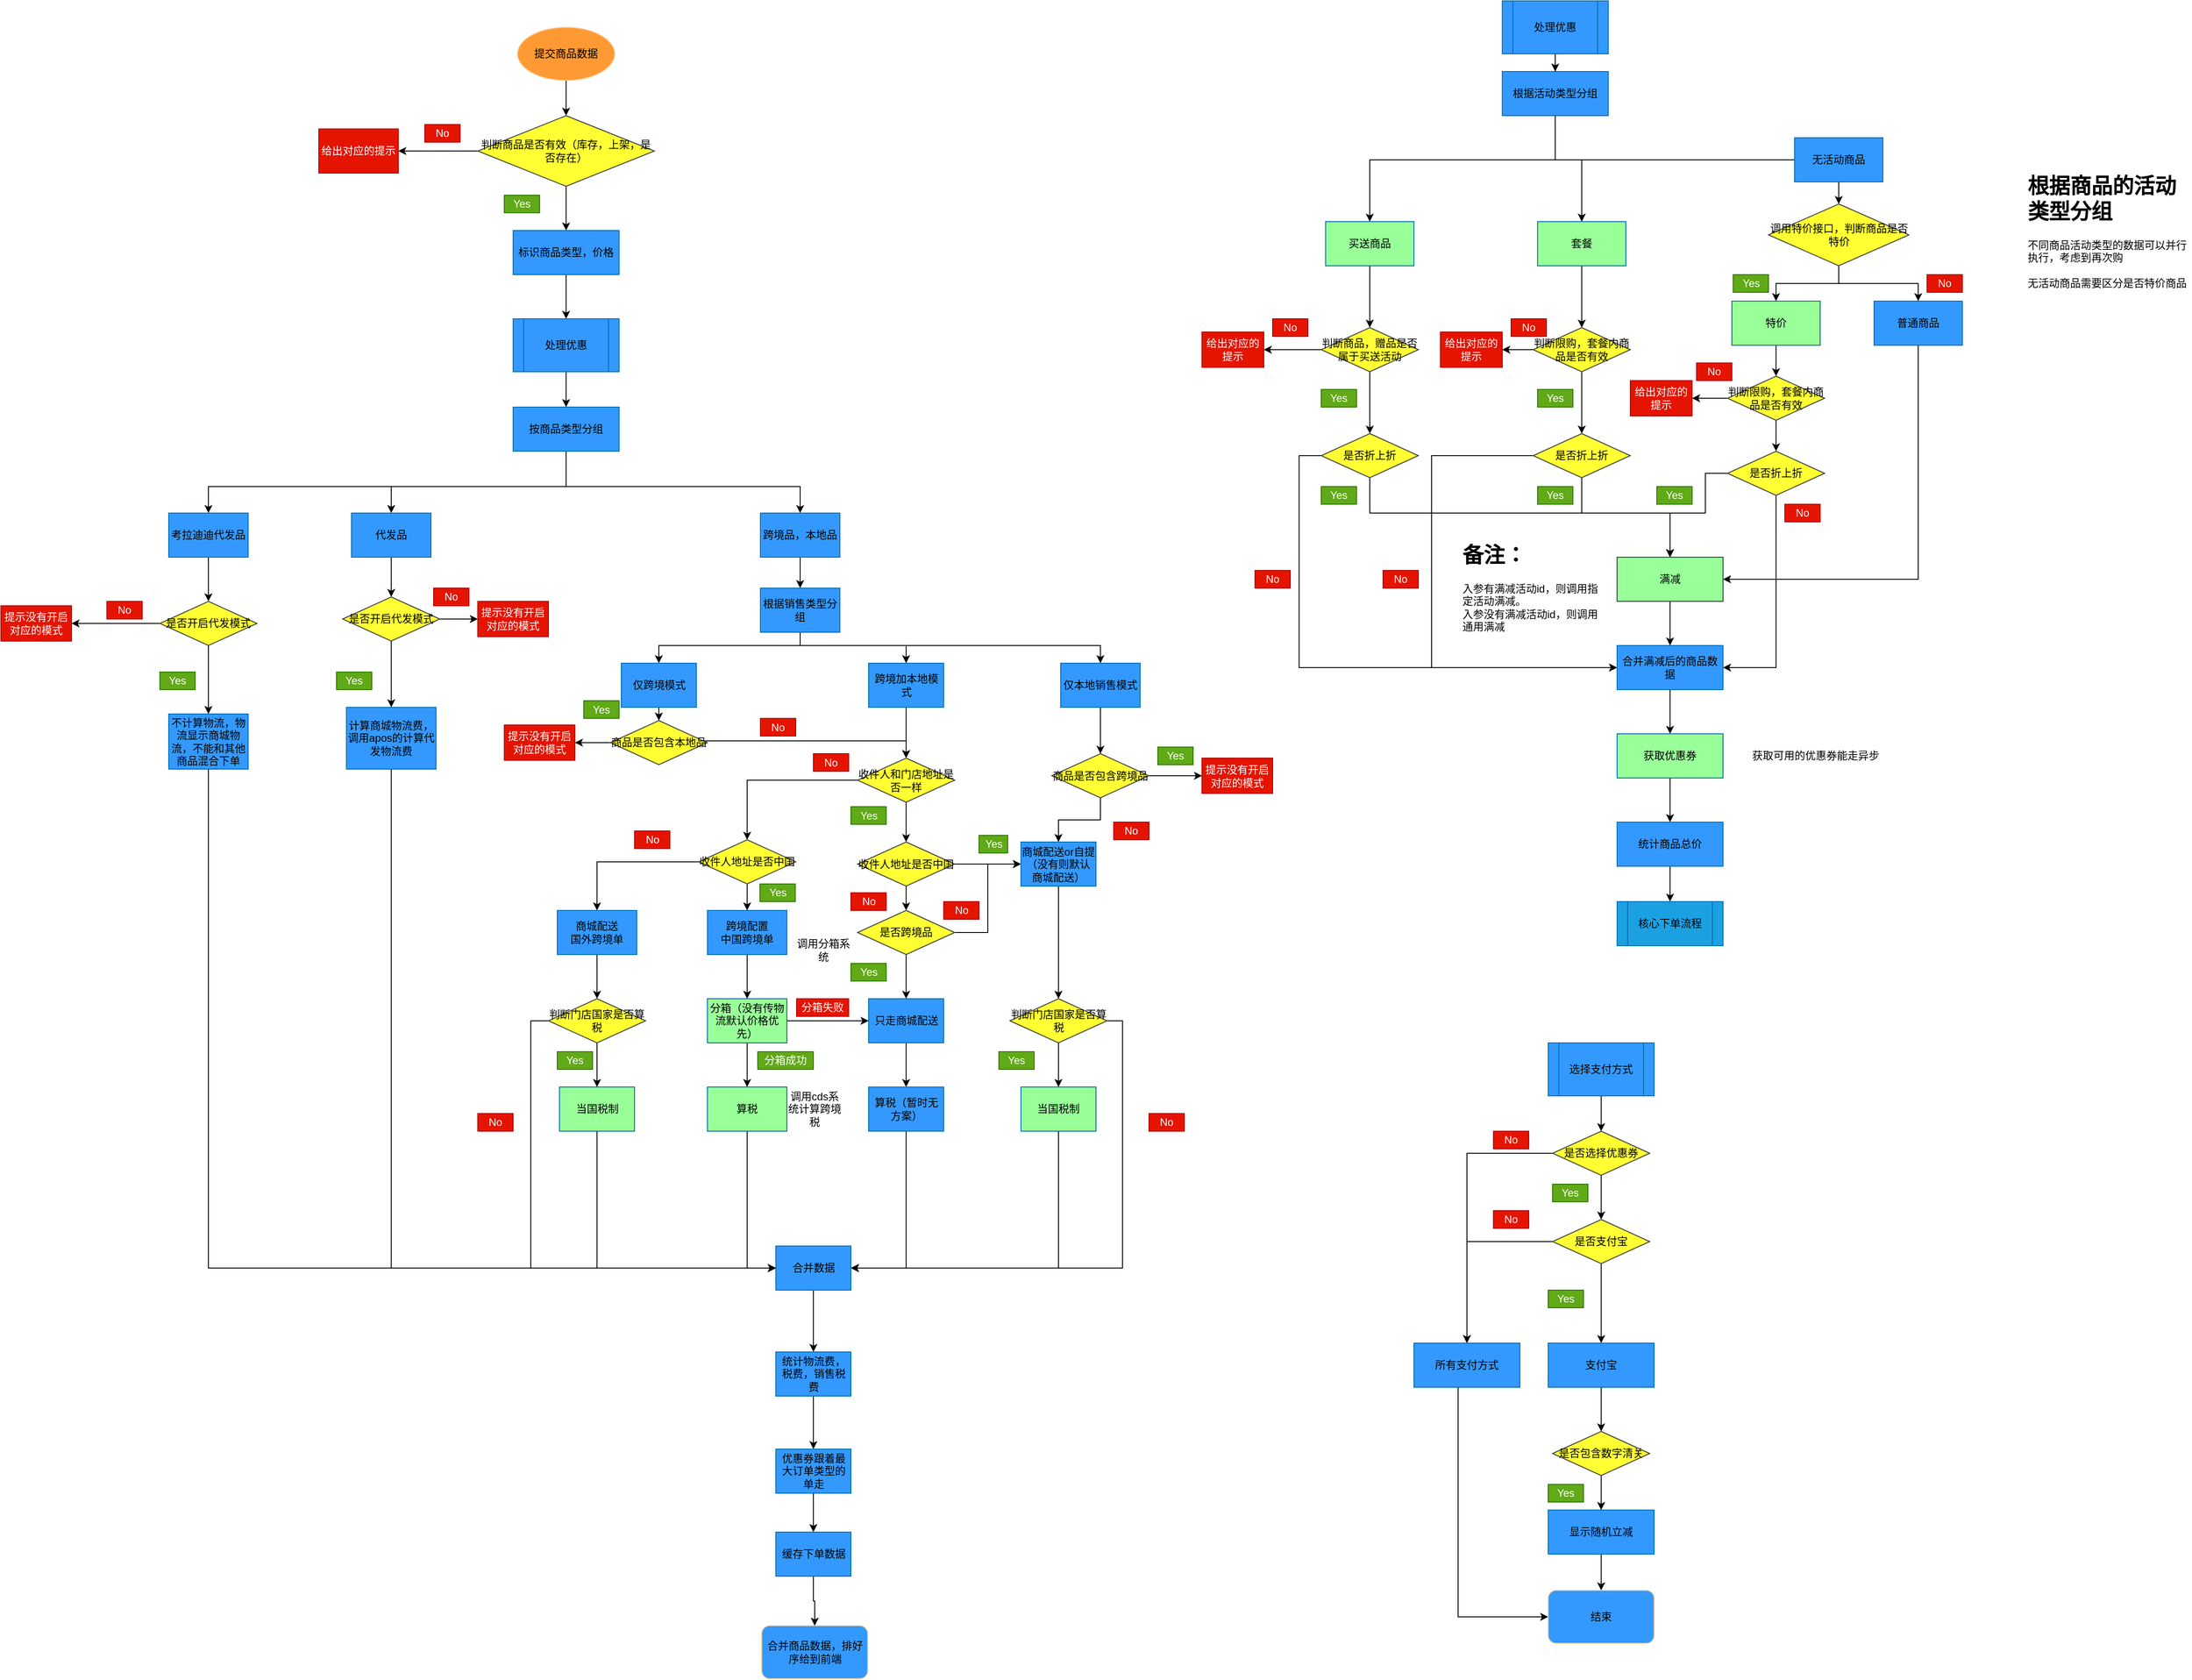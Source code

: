 <mxfile version="13.10.4" type="github" pages="2">
  <diagram id="3rQoYeFcdN2NfCOZFEvK" name="Page-1">
    <mxGraphModel dx="2604" dy="435" grid="1" gridSize="10" guides="1" tooltips="1" connect="1" arrows="1" fold="1" page="1" pageScale="1" pageWidth="827" pageHeight="1169" math="0" shadow="0">
      <root>
        <mxCell id="0" />
        <mxCell id="1" parent="0" />
        <mxCell id="nCokUab-BiOMGtAnf7Bx-4" value="" style="edgeStyle=orthogonalEdgeStyle;rounded=0;orthogonalLoop=1;jettySize=auto;html=1;" parent="1" source="nCokUab-BiOMGtAnf7Bx-2" target="nCokUab-BiOMGtAnf7Bx-3" edge="1">
          <mxGeometry relative="1" as="geometry" />
        </mxCell>
        <mxCell id="nCokUab-BiOMGtAnf7Bx-2" value="提交商品数据" style="ellipse;whiteSpace=wrap;html=1;strokeColor=#FFCC99;fillColor=#FF9933;" parent="1" vertex="1">
          <mxGeometry x="-345" y="50" width="110" height="60" as="geometry" />
        </mxCell>
        <mxCell id="nCokUab-BiOMGtAnf7Bx-6" value="" style="edgeStyle=orthogonalEdgeStyle;rounded=0;orthogonalLoop=1;jettySize=auto;html=1;" parent="1" source="nCokUab-BiOMGtAnf7Bx-3" target="nCokUab-BiOMGtAnf7Bx-5" edge="1">
          <mxGeometry relative="1" as="geometry" />
        </mxCell>
        <mxCell id="nCokUab-BiOMGtAnf7Bx-10" value="" style="edgeStyle=orthogonalEdgeStyle;rounded=0;orthogonalLoop=1;jettySize=auto;html=1;" parent="1" source="nCokUab-BiOMGtAnf7Bx-3" edge="1">
          <mxGeometry relative="1" as="geometry">
            <mxPoint x="-290" y="280" as="targetPoint" />
          </mxGeometry>
        </mxCell>
        <mxCell id="nCokUab-BiOMGtAnf7Bx-3" value="判断商品是否有效（库存，上架，是否存在）" style="rhombus;whiteSpace=wrap;html=1;strokeColor=#36393d;fillColor=#FFFF33;" parent="1" vertex="1">
          <mxGeometry x="-390" y="150" width="200" height="80" as="geometry" />
        </mxCell>
        <mxCell id="nCokUab-BiOMGtAnf7Bx-5" value="给出对应的提示" style="rounded=0;whiteSpace=wrap;html=1;strokeColor=#B20000;fillColor=#e51400;fontColor=#ffffff;" parent="1" vertex="1">
          <mxGeometry x="-570" y="165" width="90" height="50" as="geometry" />
        </mxCell>
        <mxCell id="nCokUab-BiOMGtAnf7Bx-7" value="No" style="text;html=1;strokeColor=#B20000;fillColor=#e51400;align=center;verticalAlign=middle;whiteSpace=wrap;rounded=0;fontColor=#ffffff;" parent="1" vertex="1">
          <mxGeometry x="-450" y="160" width="40" height="20" as="geometry" />
        </mxCell>
        <mxCell id="nCokUab-BiOMGtAnf7Bx-105" value="" style="edgeStyle=orthogonalEdgeStyle;rounded=0;orthogonalLoop=1;jettySize=auto;html=1;" parent="1" source="nCokUab-BiOMGtAnf7Bx-9" target="nCokUab-BiOMGtAnf7Bx-104" edge="1">
          <mxGeometry relative="1" as="geometry" />
        </mxCell>
        <mxCell id="nCokUab-BiOMGtAnf7Bx-9" value="&lt;font color=&quot;#000000&quot;&gt;处理优惠&lt;/font&gt;" style="shape=process;whiteSpace=wrap;html=1;backgroundOutline=1;strokeColor=#006EAF;fontColor=#ffffff;fillColor=#3399FF;" parent="1" vertex="1">
          <mxGeometry x="-350" y="380" width="120" height="60" as="geometry" />
        </mxCell>
        <mxCell id="nCokUab-BiOMGtAnf7Bx-11" value="Yes" style="text;html=1;strokeColor=#2D7600;fillColor=#60a917;align=center;verticalAlign=middle;whiteSpace=wrap;rounded=0;fontColor=#ffffff;" parent="1" vertex="1">
          <mxGeometry x="-360" y="240" width="40" height="20" as="geometry" />
        </mxCell>
        <mxCell id="nCokUab-BiOMGtAnf7Bx-18" style="edgeStyle=orthogonalEdgeStyle;rounded=0;orthogonalLoop=1;jettySize=auto;html=1;" parent="1" source="nCokUab-BiOMGtAnf7Bx-12" target="nCokUab-BiOMGtAnf7Bx-13" edge="1">
          <mxGeometry relative="1" as="geometry">
            <Array as="points">
              <mxPoint x="830" y="200" />
              <mxPoint x="620" y="200" />
            </Array>
          </mxGeometry>
        </mxCell>
        <mxCell id="nCokUab-BiOMGtAnf7Bx-19" style="edgeStyle=orthogonalEdgeStyle;rounded=0;orthogonalLoop=1;jettySize=auto;html=1;entryX=0.5;entryY=0;entryDx=0;entryDy=0;" parent="1" source="nCokUab-BiOMGtAnf7Bx-73" target="nCokUab-BiOMGtAnf7Bx-15" edge="1">
          <mxGeometry relative="1" as="geometry">
            <Array as="points">
              <mxPoint x="830" y="200" />
              <mxPoint x="860" y="200" />
            </Array>
          </mxGeometry>
        </mxCell>
        <mxCell id="nCokUab-BiOMGtAnf7Bx-12" value="&lt;font color=&quot;#000000&quot;&gt;处理优惠&lt;/font&gt;" style="shape=process;whiteSpace=wrap;html=1;backgroundOutline=1;strokeColor=#006EAF;fontColor=#ffffff;fillColor=#3399FF;" parent="1" vertex="1">
          <mxGeometry x="770" y="20" width="120" height="60" as="geometry" />
        </mxCell>
        <mxCell id="nCokUab-BiOMGtAnf7Bx-62" value="" style="edgeStyle=orthogonalEdgeStyle;rounded=0;orthogonalLoop=1;jettySize=auto;html=1;" parent="1" source="nCokUab-BiOMGtAnf7Bx-13" target="nCokUab-BiOMGtAnf7Bx-57" edge="1">
          <mxGeometry relative="1" as="geometry" />
        </mxCell>
        <mxCell id="nCokUab-BiOMGtAnf7Bx-13" value="&lt;font color=&quot;#000000&quot;&gt;买送商品&lt;/font&gt;" style="rounded=0;whiteSpace=wrap;html=1;strokeColor=#006EAF;fontColor=#ffffff;fillColor=#99FF99;" parent="1" vertex="1">
          <mxGeometry x="570" y="270" width="100" height="50" as="geometry" />
        </mxCell>
        <mxCell id="nCokUab-BiOMGtAnf7Bx-66" value="" style="edgeStyle=orthogonalEdgeStyle;rounded=0;orthogonalLoop=1;jettySize=auto;html=1;" parent="1" source="nCokUab-BiOMGtAnf7Bx-15" target="nCokUab-BiOMGtAnf7Bx-59" edge="1">
          <mxGeometry relative="1" as="geometry" />
        </mxCell>
        <mxCell id="nCokUab-BiOMGtAnf7Bx-15" value="&lt;font color=&quot;#000000&quot;&gt;套餐&lt;/font&gt;" style="rounded=0;whiteSpace=wrap;html=1;strokeColor=#006EAF;fontColor=#ffffff;fillColor=#99FF99;" parent="1" vertex="1">
          <mxGeometry x="810" y="270" width="100" height="50" as="geometry" />
        </mxCell>
        <mxCell id="nCokUab-BiOMGtAnf7Bx-88" value="" style="edgeStyle=orthogonalEdgeStyle;rounded=0;orthogonalLoop=1;jettySize=auto;html=1;" parent="1" source="nCokUab-BiOMGtAnf7Bx-16" target="nCokUab-BiOMGtAnf7Bx-87" edge="1">
          <mxGeometry relative="1" as="geometry" />
        </mxCell>
        <mxCell id="nCokUab-BiOMGtAnf7Bx-16" value="&lt;font color=&quot;#000000&quot;&gt;特价&lt;/font&gt;" style="rounded=0;whiteSpace=wrap;html=1;strokeColor=#006EAF;fontColor=#ffffff;fillColor=#99FF99;" parent="1" vertex="1">
          <mxGeometry x="1030" y="360" width="100" height="50" as="geometry" />
        </mxCell>
        <mxCell id="nCokUab-BiOMGtAnf7Bx-85" style="edgeStyle=orthogonalEdgeStyle;rounded=0;orthogonalLoop=1;jettySize=auto;html=1;entryX=1;entryY=0.5;entryDx=0;entryDy=0;" parent="1" source="nCokUab-BiOMGtAnf7Bx-17" target="nCokUab-BiOMGtAnf7Bx-27" edge="1">
          <mxGeometry relative="1" as="geometry">
            <Array as="points">
              <mxPoint x="1241" y="675" />
            </Array>
          </mxGeometry>
        </mxCell>
        <mxCell id="nCokUab-BiOMGtAnf7Bx-17" value="&lt;font color=&quot;#000000&quot;&gt;普通商品&lt;/font&gt;" style="rounded=0;whiteSpace=wrap;html=1;strokeColor=#006EAF;fontColor=#ffffff;fillColor=#3399FF;" parent="1" vertex="1">
          <mxGeometry x="1191" y="360" width="100" height="50" as="geometry" />
        </mxCell>
        <mxCell id="nCokUab-BiOMGtAnf7Bx-36" style="edgeStyle=orthogonalEdgeStyle;rounded=0;orthogonalLoop=1;jettySize=auto;html=1;entryX=0.5;entryY=0;entryDx=0;entryDy=0;" parent="1" source="nCokUab-BiOMGtAnf7Bx-24" target="nCokUab-BiOMGtAnf7Bx-27" edge="1">
          <mxGeometry relative="1" as="geometry">
            <Array as="points">
              <mxPoint x="620" y="600" />
              <mxPoint x="960" y="600" />
            </Array>
          </mxGeometry>
        </mxCell>
        <mxCell id="nCokUab-BiOMGtAnf7Bx-43" style="edgeStyle=orthogonalEdgeStyle;rounded=0;orthogonalLoop=1;jettySize=auto;html=1;entryX=0;entryY=0.5;entryDx=0;entryDy=0;" parent="1" source="nCokUab-BiOMGtAnf7Bx-24" target="nCokUab-BiOMGtAnf7Bx-41" edge="1">
          <mxGeometry relative="1" as="geometry">
            <mxPoint x="510" y="780" as="targetPoint" />
            <Array as="points">
              <mxPoint x="540" y="535" />
              <mxPoint x="540" y="775" />
            </Array>
          </mxGeometry>
        </mxCell>
        <mxCell id="nCokUab-BiOMGtAnf7Bx-24" value="是否折上折" style="rhombus;whiteSpace=wrap;html=1;strokeColor=#36393d;fillColor=#FFFF33;" parent="1" vertex="1">
          <mxGeometry x="565" y="510" width="110" height="50" as="geometry" />
        </mxCell>
        <mxCell id="nCokUab-BiOMGtAnf7Bx-35" style="edgeStyle=orthogonalEdgeStyle;rounded=0;orthogonalLoop=1;jettySize=auto;html=1;entryX=0.5;entryY=0;entryDx=0;entryDy=0;" parent="1" source="nCokUab-BiOMGtAnf7Bx-25" target="nCokUab-BiOMGtAnf7Bx-27" edge="1">
          <mxGeometry relative="1" as="geometry">
            <Array as="points">
              <mxPoint x="860" y="600" />
              <mxPoint x="960" y="600" />
            </Array>
          </mxGeometry>
        </mxCell>
        <mxCell id="nCokUab-BiOMGtAnf7Bx-46" style="edgeStyle=orthogonalEdgeStyle;rounded=0;orthogonalLoop=1;jettySize=auto;html=1;entryX=0;entryY=0.5;entryDx=0;entryDy=0;" parent="1" source="nCokUab-BiOMGtAnf7Bx-25" target="nCokUab-BiOMGtAnf7Bx-41" edge="1">
          <mxGeometry relative="1" as="geometry">
            <Array as="points">
              <mxPoint x="690" y="535" />
              <mxPoint x="690" y="775" />
            </Array>
          </mxGeometry>
        </mxCell>
        <mxCell id="nCokUab-BiOMGtAnf7Bx-25" value="是否折上折" style="rhombus;whiteSpace=wrap;html=1;strokeColor=#36393d;fillColor=#FFFF33;" parent="1" vertex="1">
          <mxGeometry x="805" y="510" width="110" height="50" as="geometry" />
        </mxCell>
        <mxCell id="nCokUab-BiOMGtAnf7Bx-34" style="edgeStyle=orthogonalEdgeStyle;rounded=0;orthogonalLoop=1;jettySize=auto;html=1;entryX=0.5;entryY=0;entryDx=0;entryDy=0;" parent="1" source="nCokUab-BiOMGtAnf7Bx-26" target="nCokUab-BiOMGtAnf7Bx-27" edge="1">
          <mxGeometry relative="1" as="geometry">
            <Array as="points">
              <mxPoint x="1000" y="600" />
              <mxPoint x="960" y="600" />
            </Array>
          </mxGeometry>
        </mxCell>
        <mxCell id="nCokUab-BiOMGtAnf7Bx-86" style="edgeStyle=orthogonalEdgeStyle;rounded=0;orthogonalLoop=1;jettySize=auto;html=1;entryX=1;entryY=0.5;entryDx=0;entryDy=0;" parent="1" source="nCokUab-BiOMGtAnf7Bx-26" target="nCokUab-BiOMGtAnf7Bx-41" edge="1">
          <mxGeometry relative="1" as="geometry">
            <Array as="points">
              <mxPoint x="1080" y="775" />
            </Array>
          </mxGeometry>
        </mxCell>
        <mxCell id="nCokUab-BiOMGtAnf7Bx-26" value="是否折上折" style="rhombus;whiteSpace=wrap;html=1;strokeColor=#36393d;fillColor=#FFFF33;" parent="1" vertex="1">
          <mxGeometry x="1025" y="530" width="110" height="50" as="geometry" />
        </mxCell>
        <mxCell id="nCokUab-BiOMGtAnf7Bx-42" value="" style="edgeStyle=orthogonalEdgeStyle;rounded=0;orthogonalLoop=1;jettySize=auto;html=1;" parent="1" source="nCokUab-BiOMGtAnf7Bx-27" target="nCokUab-BiOMGtAnf7Bx-41" edge="1">
          <mxGeometry relative="1" as="geometry" />
        </mxCell>
        <mxCell id="nCokUab-BiOMGtAnf7Bx-27" value="&lt;font color=&quot;#000000&quot;&gt;满减&lt;/font&gt;" style="rounded=0;whiteSpace=wrap;html=1;strokeColor=#36393d;fillColor=#99FF99;" parent="1" vertex="1">
          <mxGeometry x="900" y="650" width="120" height="50" as="geometry" />
        </mxCell>
        <mxCell id="nCokUab-BiOMGtAnf7Bx-37" value="Yes" style="text;html=1;strokeColor=#2D7600;fillColor=#60a917;align=center;verticalAlign=middle;whiteSpace=wrap;rounded=0;fontColor=#ffffff;" parent="1" vertex="1">
          <mxGeometry x="565" y="570" width="40" height="20" as="geometry" />
        </mxCell>
        <mxCell id="nCokUab-BiOMGtAnf7Bx-38" value="Yes" style="text;html=1;strokeColor=#2D7600;fillColor=#60a917;align=center;verticalAlign=middle;whiteSpace=wrap;rounded=0;fontColor=#ffffff;" parent="1" vertex="1">
          <mxGeometry x="810" y="570" width="40" height="20" as="geometry" />
        </mxCell>
        <mxCell id="nCokUab-BiOMGtAnf7Bx-39" value="Yes" style="text;html=1;strokeColor=#2D7600;fillColor=#60a917;align=center;verticalAlign=middle;whiteSpace=wrap;rounded=0;fontColor=#ffffff;" parent="1" vertex="1">
          <mxGeometry x="945" y="570" width="40" height="20" as="geometry" />
        </mxCell>
        <mxCell id="nCokUab-BiOMGtAnf7Bx-40" value="&lt;font color=&quot;#000000&quot;&gt;核心下单流程&lt;/font&gt;" style="shape=process;whiteSpace=wrap;html=1;backgroundOutline=1;strokeColor=#006EAF;fillColor=#1ba1e2;fontColor=#ffffff;" parent="1" vertex="1">
          <mxGeometry x="900" y="1040" width="120" height="50" as="geometry" />
        </mxCell>
        <mxCell id="nCokUab-BiOMGtAnf7Bx-51" value="" style="edgeStyle=orthogonalEdgeStyle;rounded=0;orthogonalLoop=1;jettySize=auto;html=1;" parent="1" source="nCokUab-BiOMGtAnf7Bx-41" target="nCokUab-BiOMGtAnf7Bx-44" edge="1">
          <mxGeometry relative="1" as="geometry" />
        </mxCell>
        <mxCell id="nCokUab-BiOMGtAnf7Bx-41" value="&lt;font color=&quot;#000000&quot;&gt;合并满减后的商品数据&lt;/font&gt;" style="rounded=0;whiteSpace=wrap;html=1;strokeColor=#006EAF;fontColor=#ffffff;fillColor=#3399FF;" parent="1" vertex="1">
          <mxGeometry x="900" y="750" width="120" height="50" as="geometry" />
        </mxCell>
        <mxCell id="nCokUab-BiOMGtAnf7Bx-292" value="" style="edgeStyle=orthogonalEdgeStyle;rounded=0;orthogonalLoop=1;jettySize=auto;html=1;" parent="1" source="nCokUab-BiOMGtAnf7Bx-44" target="nCokUab-BiOMGtAnf7Bx-291" edge="1">
          <mxGeometry relative="1" as="geometry" />
        </mxCell>
        <mxCell id="nCokUab-BiOMGtAnf7Bx-44" value="&lt;font color=&quot;#000000&quot;&gt;获取优惠券&lt;/font&gt;" style="rounded=0;whiteSpace=wrap;html=1;strokeColor=#006EAF;fontColor=#ffffff;fillColor=#99FF99;" parent="1" vertex="1">
          <mxGeometry x="900" y="850" width="120" height="50" as="geometry" />
        </mxCell>
        <mxCell id="nCokUab-BiOMGtAnf7Bx-48" value="No" style="text;html=1;strokeColor=#B20000;fillColor=#e51400;align=center;verticalAlign=middle;whiteSpace=wrap;rounded=0;fontColor=#ffffff;" parent="1" vertex="1">
          <mxGeometry x="490" y="665" width="40" height="20" as="geometry" />
        </mxCell>
        <mxCell id="nCokUab-BiOMGtAnf7Bx-49" value="No" style="text;html=1;strokeColor=#B20000;fillColor=#e51400;align=center;verticalAlign=middle;whiteSpace=wrap;rounded=0;fontColor=#ffffff;" parent="1" vertex="1">
          <mxGeometry x="635" y="665" width="40" height="20" as="geometry" />
        </mxCell>
        <mxCell id="nCokUab-BiOMGtAnf7Bx-50" value="No" style="text;html=1;strokeColor=#B20000;fillColor=#e51400;align=center;verticalAlign=middle;whiteSpace=wrap;rounded=0;fontColor=#ffffff;" parent="1" vertex="1">
          <mxGeometry x="1090" y="590" width="40" height="20" as="geometry" />
        </mxCell>
        <mxCell id="nCokUab-BiOMGtAnf7Bx-54" value="获取可用的优惠券能走异步" style="text;html=1;strokeColor=none;fillColor=none;align=center;verticalAlign=middle;whiteSpace=wrap;rounded=0;" parent="1" vertex="1">
          <mxGeometry x="1050" y="857.5" width="150" height="35" as="geometry" />
        </mxCell>
        <mxCell id="nCokUab-BiOMGtAnf7Bx-55" value="&lt;h1&gt;根据商品的活动类型分组&lt;/h1&gt;&lt;div&gt;不同商品活动类型的数据可以并行执行，考虑到再次购&lt;/div&gt;&lt;div&gt;&lt;br&gt;&lt;/div&gt;&lt;div&gt;无活动商品需要区分是否特价商品&lt;/div&gt;" style="text;html=1;strokeColor=none;fillColor=none;spacing=5;spacingTop=-20;whiteSpace=wrap;overflow=hidden;rounded=0;" parent="1" vertex="1">
          <mxGeometry x="1360" y="210" width="190" height="160" as="geometry" />
        </mxCell>
        <mxCell id="nCokUab-BiOMGtAnf7Bx-60" value="" style="edgeStyle=orthogonalEdgeStyle;rounded=0;orthogonalLoop=1;jettySize=auto;html=1;" parent="1" source="nCokUab-BiOMGtAnf7Bx-57" target="nCokUab-BiOMGtAnf7Bx-24" edge="1">
          <mxGeometry relative="1" as="geometry" />
        </mxCell>
        <mxCell id="nCokUab-BiOMGtAnf7Bx-64" value="" style="edgeStyle=orthogonalEdgeStyle;rounded=0;orthogonalLoop=1;jettySize=auto;html=1;" parent="1" source="nCokUab-BiOMGtAnf7Bx-57" target="nCokUab-BiOMGtAnf7Bx-63" edge="1">
          <mxGeometry relative="1" as="geometry" />
        </mxCell>
        <mxCell id="nCokUab-BiOMGtAnf7Bx-57" value="判断商品，赠品是否属于买送活动" style="rhombus;whiteSpace=wrap;html=1;strokeColor=#36393d;fillColor=#FFFF33;" parent="1" vertex="1">
          <mxGeometry x="565" y="390" width="110" height="50" as="geometry" />
        </mxCell>
        <mxCell id="nCokUab-BiOMGtAnf7Bx-67" value="" style="edgeStyle=orthogonalEdgeStyle;rounded=0;orthogonalLoop=1;jettySize=auto;html=1;" parent="1" source="nCokUab-BiOMGtAnf7Bx-59" target="nCokUab-BiOMGtAnf7Bx-25" edge="1">
          <mxGeometry relative="1" as="geometry" />
        </mxCell>
        <mxCell id="nCokUab-BiOMGtAnf7Bx-70" value="" style="edgeStyle=orthogonalEdgeStyle;rounded=0;orthogonalLoop=1;jettySize=auto;html=1;" parent="1" source="nCokUab-BiOMGtAnf7Bx-59" target="nCokUab-BiOMGtAnf7Bx-68" edge="1">
          <mxGeometry relative="1" as="geometry" />
        </mxCell>
        <mxCell id="nCokUab-BiOMGtAnf7Bx-59" value="判断限购，套餐内商品是否有效" style="rhombus;whiteSpace=wrap;html=1;strokeColor=#36393d;fillColor=#FFFF33;" parent="1" vertex="1">
          <mxGeometry x="805" y="390" width="110" height="50" as="geometry" />
        </mxCell>
        <mxCell id="nCokUab-BiOMGtAnf7Bx-61" value="Yes" style="text;html=1;strokeColor=#2D7600;fillColor=#60a917;align=center;verticalAlign=middle;whiteSpace=wrap;rounded=0;fontColor=#ffffff;" parent="1" vertex="1">
          <mxGeometry x="565" y="460" width="40" height="20" as="geometry" />
        </mxCell>
        <mxCell id="nCokUab-BiOMGtAnf7Bx-63" value="给出对应的提示" style="rounded=0;whiteSpace=wrap;html=1;strokeColor=#B20000;fillColor=#e51400;fontColor=#ffffff;" parent="1" vertex="1">
          <mxGeometry x="430" y="395" width="70" height="40" as="geometry" />
        </mxCell>
        <mxCell id="nCokUab-BiOMGtAnf7Bx-65" value="No" style="text;html=1;strokeColor=#B20000;fillColor=#e51400;align=center;verticalAlign=middle;whiteSpace=wrap;rounded=0;fontColor=#ffffff;" parent="1" vertex="1">
          <mxGeometry x="510" y="380" width="40" height="20" as="geometry" />
        </mxCell>
        <mxCell id="nCokUab-BiOMGtAnf7Bx-68" value="给出对应的提示" style="rounded=0;whiteSpace=wrap;html=1;strokeColor=#B20000;fillColor=#e51400;fontColor=#ffffff;" parent="1" vertex="1">
          <mxGeometry x="700" y="395" width="70" height="40" as="geometry" />
        </mxCell>
        <mxCell id="nCokUab-BiOMGtAnf7Bx-69" value="No" style="text;html=1;strokeColor=#B20000;fillColor=#e51400;align=center;verticalAlign=middle;whiteSpace=wrap;rounded=0;fontColor=#ffffff;" parent="1" vertex="1">
          <mxGeometry x="780" y="380" width="40" height="20" as="geometry" />
        </mxCell>
        <mxCell id="nCokUab-BiOMGtAnf7Bx-71" value="Yes" style="text;html=1;strokeColor=#2D7600;fillColor=#60a917;align=center;verticalAlign=middle;whiteSpace=wrap;rounded=0;fontColor=#ffffff;" parent="1" vertex="1">
          <mxGeometry x="810" y="460" width="40" height="20" as="geometry" />
        </mxCell>
        <mxCell id="nCokUab-BiOMGtAnf7Bx-76" style="edgeStyle=orthogonalEdgeStyle;rounded=0;orthogonalLoop=1;jettySize=auto;html=1;entryX=0;entryY=0.5;entryDx=0;entryDy=0;" parent="1" source="nCokUab-BiOMGtAnf7Bx-73" target="nCokUab-BiOMGtAnf7Bx-75" edge="1">
          <mxGeometry relative="1" as="geometry">
            <Array as="points">
              <mxPoint x="830" y="200" />
              <mxPoint x="1110" y="200" />
            </Array>
          </mxGeometry>
        </mxCell>
        <mxCell id="nCokUab-BiOMGtAnf7Bx-73" value="&lt;font color=&quot;#000000&quot;&gt;根据活动类型分组&lt;/font&gt;" style="rounded=0;whiteSpace=wrap;html=1;strokeColor=#006EAF;fontColor=#ffffff;fillColor=#3399FF;" parent="1" vertex="1">
          <mxGeometry x="770" y="100" width="120" height="50" as="geometry" />
        </mxCell>
        <mxCell id="nCokUab-BiOMGtAnf7Bx-74" style="edgeStyle=orthogonalEdgeStyle;rounded=0;orthogonalLoop=1;jettySize=auto;html=1;entryX=0.5;entryY=0;entryDx=0;entryDy=0;" parent="1" source="nCokUab-BiOMGtAnf7Bx-12" target="nCokUab-BiOMGtAnf7Bx-73" edge="1">
          <mxGeometry relative="1" as="geometry">
            <mxPoint x="829.941" y="80" as="sourcePoint" />
            <mxPoint x="860.0" y="270" as="targetPoint" />
            <Array as="points" />
          </mxGeometry>
        </mxCell>
        <mxCell id="nCokUab-BiOMGtAnf7Bx-80" value="" style="edgeStyle=orthogonalEdgeStyle;rounded=0;orthogonalLoop=1;jettySize=auto;html=1;" parent="1" source="nCokUab-BiOMGtAnf7Bx-75" target="nCokUab-BiOMGtAnf7Bx-79" edge="1">
          <mxGeometry relative="1" as="geometry" />
        </mxCell>
        <mxCell id="nCokUab-BiOMGtAnf7Bx-75" value="&lt;font color=&quot;#000000&quot;&gt;无活动商品&lt;/font&gt;" style="rounded=0;whiteSpace=wrap;html=1;strokeColor=#006EAF;fontColor=#ffffff;fillColor=#3399FF;" parent="1" vertex="1">
          <mxGeometry x="1101" y="175" width="100" height="50" as="geometry" />
        </mxCell>
        <mxCell id="nCokUab-BiOMGtAnf7Bx-81" style="edgeStyle=orthogonalEdgeStyle;rounded=0;orthogonalLoop=1;jettySize=auto;html=1;entryX=0.5;entryY=0;entryDx=0;entryDy=0;" parent="1" source="nCokUab-BiOMGtAnf7Bx-79" target="nCokUab-BiOMGtAnf7Bx-16" edge="1">
          <mxGeometry relative="1" as="geometry" />
        </mxCell>
        <mxCell id="nCokUab-BiOMGtAnf7Bx-82" style="edgeStyle=orthogonalEdgeStyle;rounded=0;orthogonalLoop=1;jettySize=auto;html=1;entryX=0.5;entryY=0;entryDx=0;entryDy=0;" parent="1" source="nCokUab-BiOMGtAnf7Bx-79" target="nCokUab-BiOMGtAnf7Bx-17" edge="1">
          <mxGeometry relative="1" as="geometry" />
        </mxCell>
        <mxCell id="nCokUab-BiOMGtAnf7Bx-79" value="调用特价接口，判断商品是否特价" style="rhombus;whiteSpace=wrap;html=1;strokeColor=#36393d;fillColor=#FFFF33;" parent="1" vertex="1">
          <mxGeometry x="1071.5" y="250" width="159" height="70" as="geometry" />
        </mxCell>
        <mxCell id="nCokUab-BiOMGtAnf7Bx-83" value="No" style="text;html=1;strokeColor=#B20000;fillColor=#e51400;align=center;verticalAlign=middle;whiteSpace=wrap;rounded=0;fontColor=#ffffff;" parent="1" vertex="1">
          <mxGeometry x="1251" y="330" width="40" height="20" as="geometry" />
        </mxCell>
        <mxCell id="nCokUab-BiOMGtAnf7Bx-84" value="Yes" style="text;html=1;strokeColor=#2D7600;fillColor=#60a917;align=center;verticalAlign=middle;whiteSpace=wrap;rounded=0;fontColor=#ffffff;" parent="1" vertex="1">
          <mxGeometry x="1031.5" y="330" width="40" height="20" as="geometry" />
        </mxCell>
        <mxCell id="nCokUab-BiOMGtAnf7Bx-89" value="" style="edgeStyle=orthogonalEdgeStyle;rounded=0;orthogonalLoop=1;jettySize=auto;html=1;" parent="1" source="nCokUab-BiOMGtAnf7Bx-87" edge="1">
          <mxGeometry relative="1" as="geometry">
            <mxPoint x="1080" y="530" as="targetPoint" />
          </mxGeometry>
        </mxCell>
        <mxCell id="nCokUab-BiOMGtAnf7Bx-92" value="" style="edgeStyle=orthogonalEdgeStyle;rounded=0;orthogonalLoop=1;jettySize=auto;html=1;" parent="1" source="nCokUab-BiOMGtAnf7Bx-87" target="nCokUab-BiOMGtAnf7Bx-90" edge="1">
          <mxGeometry relative="1" as="geometry" />
        </mxCell>
        <mxCell id="nCokUab-BiOMGtAnf7Bx-87" value="判断限购，套餐内商品是否有效" style="rhombus;whiteSpace=wrap;html=1;strokeColor=#36393d;fillColor=#FFFF33;" parent="1" vertex="1">
          <mxGeometry x="1025" y="445" width="110" height="50" as="geometry" />
        </mxCell>
        <mxCell id="nCokUab-BiOMGtAnf7Bx-90" value="给出对应的提示" style="rounded=0;whiteSpace=wrap;html=1;strokeColor=#B20000;fillColor=#e51400;fontColor=#ffffff;" parent="1" vertex="1">
          <mxGeometry x="915" y="450" width="70" height="40" as="geometry" />
        </mxCell>
        <mxCell id="nCokUab-BiOMGtAnf7Bx-91" value="No" style="text;html=1;strokeColor=#B20000;fillColor=#e51400;align=center;verticalAlign=middle;whiteSpace=wrap;rounded=0;fontColor=#ffffff;" parent="1" vertex="1">
          <mxGeometry x="990" y="430" width="40" height="20" as="geometry" />
        </mxCell>
        <mxCell id="nCokUab-BiOMGtAnf7Bx-103" value="" style="edgeStyle=orthogonalEdgeStyle;rounded=0;orthogonalLoop=1;jettySize=auto;html=1;" parent="1" source="nCokUab-BiOMGtAnf7Bx-100" target="nCokUab-BiOMGtAnf7Bx-9" edge="1">
          <mxGeometry relative="1" as="geometry" />
        </mxCell>
        <mxCell id="nCokUab-BiOMGtAnf7Bx-100" value="&lt;font color=&quot;#000000&quot;&gt;标识商品类型，价格&lt;/font&gt;" style="rounded=0;whiteSpace=wrap;html=1;strokeColor=#006EAF;fontColor=#ffffff;fillColor=#3399FF;" parent="1" vertex="1">
          <mxGeometry x="-350" y="280" width="120" height="50" as="geometry" />
        </mxCell>
        <mxCell id="nCokUab-BiOMGtAnf7Bx-139" style="edgeStyle=orthogonalEdgeStyle;rounded=0;orthogonalLoop=1;jettySize=auto;html=1;entryX=0.5;entryY=0;entryDx=0;entryDy=0;" parent="1" source="nCokUab-BiOMGtAnf7Bx-104" target="nCokUab-BiOMGtAnf7Bx-136" edge="1">
          <mxGeometry relative="1" as="geometry">
            <Array as="points">
              <mxPoint x="-290" y="570" />
              <mxPoint x="-488" y="570" />
            </Array>
          </mxGeometry>
        </mxCell>
        <mxCell id="nCokUab-BiOMGtAnf7Bx-140" style="edgeStyle=orthogonalEdgeStyle;rounded=0;orthogonalLoop=1;jettySize=auto;html=1;" parent="1" source="nCokUab-BiOMGtAnf7Bx-104" target="nCokUab-BiOMGtAnf7Bx-135" edge="1">
          <mxGeometry relative="1" as="geometry">
            <Array as="points">
              <mxPoint x="-290" y="570" />
              <mxPoint x="-695" y="570" />
            </Array>
          </mxGeometry>
        </mxCell>
        <mxCell id="nCokUab-BiOMGtAnf7Bx-141" style="edgeStyle=orthogonalEdgeStyle;rounded=0;orthogonalLoop=1;jettySize=auto;html=1;entryX=0.5;entryY=0;entryDx=0;entryDy=0;" parent="1" source="nCokUab-BiOMGtAnf7Bx-104" target="nCokUab-BiOMGtAnf7Bx-137" edge="1">
          <mxGeometry relative="1" as="geometry">
            <Array as="points">
              <mxPoint x="-290" y="570" />
              <mxPoint x="-25" y="570" />
            </Array>
          </mxGeometry>
        </mxCell>
        <mxCell id="nCokUab-BiOMGtAnf7Bx-104" value="&lt;font color=&quot;#000000&quot;&gt;按商品类型分组&lt;/font&gt;" style="rounded=0;whiteSpace=wrap;html=1;strokeColor=#006EAF;fontColor=#ffffff;fillColor=#3399FF;" parent="1" vertex="1">
          <mxGeometry x="-350" y="480" width="120" height="50" as="geometry" />
        </mxCell>
        <mxCell id="nCokUab-BiOMGtAnf7Bx-118" value="&lt;h1&gt;备注：&lt;/h1&gt;&lt;div&gt;入参有满减活动id，则调用指定活动满减。&lt;/div&gt;&lt;div&gt;入参没有满减活动id，则调用通用满减&lt;/div&gt;" style="text;html=1;strokeColor=none;fillColor=none;spacing=5;spacingTop=-20;whiteSpace=wrap;overflow=hidden;rounded=0;" parent="1" vertex="1">
          <mxGeometry x="720" y="627.5" width="170" height="142.5" as="geometry" />
        </mxCell>
        <mxCell id="nCokUab-BiOMGtAnf7Bx-198" value="" style="edgeStyle=orthogonalEdgeStyle;rounded=0;orthogonalLoop=1;jettySize=auto;html=1;" parent="1" source="nCokUab-BiOMGtAnf7Bx-119" target="nCokUab-BiOMGtAnf7Bx-197" edge="1">
          <mxGeometry relative="1" as="geometry" />
        </mxCell>
        <mxCell id="nCokUab-BiOMGtAnf7Bx-119" value="&lt;font color=&quot;#000000&quot;&gt;跨境配置&lt;br&gt;中国跨境单&lt;br&gt;&lt;/font&gt;" style="rounded=0;whiteSpace=wrap;html=1;strokeColor=#006EAF;fontColor=#ffffff;fillColor=#3399FF;" parent="1" vertex="1">
          <mxGeometry x="-130" y="1050" width="90" height="50" as="geometry" />
        </mxCell>
        <mxCell id="nCokUab-BiOMGtAnf7Bx-126" style="edgeStyle=orthogonalEdgeStyle;rounded=0;orthogonalLoop=1;jettySize=auto;html=1;" parent="1" source="nCokUab-BiOMGtAnf7Bx-120" target="nCokUab-BiOMGtAnf7Bx-125" edge="1">
          <mxGeometry relative="1" as="geometry" />
        </mxCell>
        <mxCell id="nCokUab-BiOMGtAnf7Bx-120" value="&lt;font color=&quot;#000000&quot;&gt;跨境加本地模式&lt;/font&gt;" style="rounded=0;whiteSpace=wrap;html=1;strokeColor=#006EAF;fontColor=#ffffff;fillColor=#3399FF;" parent="1" vertex="1">
          <mxGeometry x="52.5" y="770" width="85" height="50" as="geometry" />
        </mxCell>
        <mxCell id="nCokUab-BiOMGtAnf7Bx-250" value="" style="edgeStyle=orthogonalEdgeStyle;rounded=0;orthogonalLoop=1;jettySize=auto;html=1;" parent="1" source="nCokUab-BiOMGtAnf7Bx-121" target="nCokUab-BiOMGtAnf7Bx-249" edge="1">
          <mxGeometry relative="1" as="geometry" />
        </mxCell>
        <mxCell id="nCokUab-BiOMGtAnf7Bx-121" value="&lt;font color=&quot;#000000&quot;&gt;仅本地销售模式&lt;/font&gt;" style="rounded=0;whiteSpace=wrap;html=1;strokeColor=#006EAF;fontColor=#ffffff;fillColor=#3399FF;" parent="1" vertex="1">
          <mxGeometry x="270" y="770" width="90" height="50" as="geometry" />
        </mxCell>
        <mxCell id="nCokUab-BiOMGtAnf7Bx-131" value="" style="edgeStyle=orthogonalEdgeStyle;rounded=0;orthogonalLoop=1;jettySize=auto;html=1;" parent="1" source="nCokUab-BiOMGtAnf7Bx-125" target="nCokUab-BiOMGtAnf7Bx-130" edge="1">
          <mxGeometry relative="1" as="geometry" />
        </mxCell>
        <mxCell id="nCokUab-BiOMGtAnf7Bx-193" style="edgeStyle=orthogonalEdgeStyle;rounded=0;orthogonalLoop=1;jettySize=auto;html=1;entryX=0.5;entryY=0;entryDx=0;entryDy=0;" parent="1" source="nCokUab-BiOMGtAnf7Bx-125" target="nCokUab-BiOMGtAnf7Bx-192" edge="1">
          <mxGeometry relative="1" as="geometry" />
        </mxCell>
        <mxCell id="nCokUab-BiOMGtAnf7Bx-125" value="收件人和门店地址是否一样" style="rhombus;whiteSpace=wrap;html=1;strokeColor=#36393d;fillColor=#FFFF33;" parent="1" vertex="1">
          <mxGeometry x="40" y="877.5" width="110" height="50" as="geometry" />
        </mxCell>
        <mxCell id="nCokUab-BiOMGtAnf7Bx-129" value="Yes" style="text;html=1;strokeColor=#2D7600;fillColor=#60a917;align=center;verticalAlign=middle;whiteSpace=wrap;rounded=0;fontColor=#ffffff;" parent="1" vertex="1">
          <mxGeometry x="32.5" y="932.5" width="40" height="20" as="geometry" />
        </mxCell>
        <mxCell id="nCokUab-BiOMGtAnf7Bx-133" value="" style="edgeStyle=orthogonalEdgeStyle;rounded=0;orthogonalLoop=1;jettySize=auto;html=1;" parent="1" source="nCokUab-BiOMGtAnf7Bx-130" target="nCokUab-BiOMGtAnf7Bx-132" edge="1">
          <mxGeometry relative="1" as="geometry" />
        </mxCell>
        <mxCell id="nCokUab-BiOMGtAnf7Bx-175" style="edgeStyle=orthogonalEdgeStyle;rounded=0;orthogonalLoop=1;jettySize=auto;html=1;entryX=0;entryY=0.5;entryDx=0;entryDy=0;" parent="1" source="nCokUab-BiOMGtAnf7Bx-130" target="nCokUab-BiOMGtAnf7Bx-172" edge="1">
          <mxGeometry relative="1" as="geometry" />
        </mxCell>
        <mxCell id="nCokUab-BiOMGtAnf7Bx-130" value="收件人地址是否中国" style="rhombus;whiteSpace=wrap;html=1;strokeColor=#36393d;fillColor=#FFFF33;" parent="1" vertex="1">
          <mxGeometry x="40" y="972.5" width="110" height="50" as="geometry" />
        </mxCell>
        <mxCell id="nCokUab-BiOMGtAnf7Bx-170" value="" style="edgeStyle=orthogonalEdgeStyle;rounded=0;orthogonalLoop=1;jettySize=auto;html=1;" parent="1" source="nCokUab-BiOMGtAnf7Bx-132" target="nCokUab-BiOMGtAnf7Bx-169" edge="1">
          <mxGeometry relative="1" as="geometry" />
        </mxCell>
        <mxCell id="nCokUab-BiOMGtAnf7Bx-189" style="edgeStyle=orthogonalEdgeStyle;rounded=0;orthogonalLoop=1;jettySize=auto;html=1;entryX=0;entryY=0.5;entryDx=0;entryDy=0;" parent="1" source="nCokUab-BiOMGtAnf7Bx-132" target="nCokUab-BiOMGtAnf7Bx-172" edge="1">
          <mxGeometry relative="1" as="geometry" />
        </mxCell>
        <mxCell id="nCokUab-BiOMGtAnf7Bx-132" value="是否跨境品" style="rhombus;whiteSpace=wrap;html=1;strokeColor=#36393d;fillColor=#FFFF33;" parent="1" vertex="1">
          <mxGeometry x="40" y="1050" width="110" height="50" as="geometry" />
        </mxCell>
        <mxCell id="nCokUab-BiOMGtAnf7Bx-134" value="Yes" style="text;html=1;strokeColor=#2D7600;fillColor=#60a917;align=center;verticalAlign=middle;whiteSpace=wrap;rounded=0;fontColor=#ffffff;" parent="1" vertex="1">
          <mxGeometry x="177.5" y="965" width="32.5" height="20" as="geometry" />
        </mxCell>
        <mxCell id="nCokUab-BiOMGtAnf7Bx-144" style="edgeStyle=orthogonalEdgeStyle;rounded=0;orthogonalLoop=1;jettySize=auto;html=1;" parent="1" source="nCokUab-BiOMGtAnf7Bx-135" target="nCokUab-BiOMGtAnf7Bx-142" edge="1">
          <mxGeometry relative="1" as="geometry">
            <Array as="points">
              <mxPoint x="-695" y="690" />
              <mxPoint x="-695" y="690" />
            </Array>
          </mxGeometry>
        </mxCell>
        <mxCell id="nCokUab-BiOMGtAnf7Bx-135" value="&lt;font color=&quot;#000000&quot;&gt;考拉迪迪代发品&lt;/font&gt;" style="rounded=0;whiteSpace=wrap;html=1;strokeColor=#006EAF;fontColor=#ffffff;fillColor=#3399FF;" parent="1" vertex="1">
          <mxGeometry x="-740" y="600" width="90" height="50" as="geometry" />
        </mxCell>
        <mxCell id="nCokUab-BiOMGtAnf7Bx-272" value="" style="edgeStyle=orthogonalEdgeStyle;rounded=0;orthogonalLoop=1;jettySize=auto;html=1;" parent="1" source="nCokUab-BiOMGtAnf7Bx-136" target="nCokUab-BiOMGtAnf7Bx-269" edge="1">
          <mxGeometry relative="1" as="geometry" />
        </mxCell>
        <mxCell id="nCokUab-BiOMGtAnf7Bx-136" value="&lt;font color=&quot;#000000&quot;&gt;代发品&lt;/font&gt;" style="rounded=0;whiteSpace=wrap;html=1;strokeColor=#006EAF;fontColor=#ffffff;fillColor=#3399FF;" parent="1" vertex="1">
          <mxGeometry x="-533" y="600" width="90" height="50" as="geometry" />
        </mxCell>
        <mxCell id="nCokUab-BiOMGtAnf7Bx-285" value="" style="edgeStyle=orthogonalEdgeStyle;rounded=0;orthogonalLoop=1;jettySize=auto;html=1;" parent="1" source="nCokUab-BiOMGtAnf7Bx-137" target="nCokUab-BiOMGtAnf7Bx-284" edge="1">
          <mxGeometry relative="1" as="geometry" />
        </mxCell>
        <mxCell id="nCokUab-BiOMGtAnf7Bx-137" value="&lt;font color=&quot;#000000&quot;&gt;跨境品，本地品&lt;/font&gt;" style="rounded=0;whiteSpace=wrap;html=1;strokeColor=#006EAF;fontColor=#ffffff;fillColor=#3399FF;" parent="1" vertex="1">
          <mxGeometry x="-70" y="600" width="90" height="50" as="geometry" />
        </mxCell>
        <mxCell id="nCokUab-BiOMGtAnf7Bx-274" style="edgeStyle=orthogonalEdgeStyle;rounded=0;orthogonalLoop=1;jettySize=auto;html=1;" parent="1" source="nCokUab-BiOMGtAnf7Bx-142" target="nCokUab-BiOMGtAnf7Bx-145" edge="1">
          <mxGeometry relative="1" as="geometry" />
        </mxCell>
        <mxCell id="nCokUab-BiOMGtAnf7Bx-276" value="" style="edgeStyle=orthogonalEdgeStyle;rounded=0;orthogonalLoop=1;jettySize=auto;html=1;" parent="1" source="nCokUab-BiOMGtAnf7Bx-142" target="nCokUab-BiOMGtAnf7Bx-275" edge="1">
          <mxGeometry relative="1" as="geometry" />
        </mxCell>
        <mxCell id="nCokUab-BiOMGtAnf7Bx-142" value="是否开启代发模式" style="rhombus;whiteSpace=wrap;html=1;strokeColor=#36393d;fillColor=#FFFF33;" parent="1" vertex="1">
          <mxGeometry x="-750" y="700" width="110" height="50" as="geometry" />
        </mxCell>
        <mxCell id="nCokUab-BiOMGtAnf7Bx-145" value="提示没有开启对应的模式" style="rounded=0;whiteSpace=wrap;html=1;strokeColor=#B20000;fillColor=#e51400;fontColor=#ffffff;" parent="1" vertex="1">
          <mxGeometry x="-930" y="705" width="80" height="40" as="geometry" />
        </mxCell>
        <mxCell id="nCokUab-BiOMGtAnf7Bx-146" value="No" style="text;html=1;strokeColor=#B20000;fillColor=#e51400;align=center;verticalAlign=middle;whiteSpace=wrap;rounded=0;fontColor=#ffffff;" parent="1" vertex="1">
          <mxGeometry x="-810" y="700" width="40" height="20" as="geometry" />
        </mxCell>
        <mxCell id="nCokUab-BiOMGtAnf7Bx-174" value="" style="edgeStyle=orthogonalEdgeStyle;rounded=0;orthogonalLoop=1;jettySize=auto;html=1;" parent="1" source="nCokUab-BiOMGtAnf7Bx-169" target="nCokUab-BiOMGtAnf7Bx-173" edge="1">
          <mxGeometry relative="1" as="geometry" />
        </mxCell>
        <mxCell id="nCokUab-BiOMGtAnf7Bx-169" value="&lt;font color=&quot;#000000&quot;&gt;只走商城配送&lt;/font&gt;" style="rounded=0;whiteSpace=wrap;html=1;strokeColor=#006EAF;fontColor=#ffffff;fillColor=#3399FF;" parent="1" vertex="1">
          <mxGeometry x="52.5" y="1150" width="85" height="50" as="geometry" />
        </mxCell>
        <mxCell id="nCokUab-BiOMGtAnf7Bx-171" value="Yes" style="text;html=1;strokeColor=#2D7600;fillColor=#60a917;align=center;verticalAlign=middle;whiteSpace=wrap;rounded=0;fontColor=#ffffff;" parent="1" vertex="1">
          <mxGeometry x="32.5" y="1110" width="40" height="20" as="geometry" />
        </mxCell>
        <mxCell id="nCokUab-BiOMGtAnf7Bx-178" value="" style="edgeStyle=orthogonalEdgeStyle;rounded=0;orthogonalLoop=1;jettySize=auto;html=1;" parent="1" source="nCokUab-BiOMGtAnf7Bx-172" target="nCokUab-BiOMGtAnf7Bx-177" edge="1">
          <mxGeometry relative="1" as="geometry" />
        </mxCell>
        <mxCell id="nCokUab-BiOMGtAnf7Bx-172" value="&lt;font color=&quot;#000000&quot;&gt;商城配送or自提（没有则默认商城配送）&lt;/font&gt;" style="rounded=0;whiteSpace=wrap;html=1;strokeColor=#006EAF;fontColor=#ffffff;fillColor=#3399FF;" parent="1" vertex="1">
          <mxGeometry x="225" y="972.5" width="85" height="50" as="geometry" />
        </mxCell>
        <mxCell id="nCokUab-BiOMGtAnf7Bx-191" style="edgeStyle=orthogonalEdgeStyle;rounded=0;orthogonalLoop=1;jettySize=auto;html=1;" parent="1" source="nCokUab-BiOMGtAnf7Bx-173" target="nCokUab-BiOMGtAnf7Bx-185" edge="1">
          <mxGeometry relative="1" as="geometry">
            <Array as="points">
              <mxPoint x="95" y="1455" />
            </Array>
          </mxGeometry>
        </mxCell>
        <mxCell id="nCokUab-BiOMGtAnf7Bx-173" value="&lt;font color=&quot;#000000&quot;&gt;算税（暂时无方案）&lt;/font&gt;" style="rounded=0;whiteSpace=wrap;html=1;strokeColor=#006EAF;fontColor=#ffffff;fillColor=#3399FF;" parent="1" vertex="1">
          <mxGeometry x="52.5" y="1250" width="85" height="50" as="geometry" />
        </mxCell>
        <mxCell id="nCokUab-BiOMGtAnf7Bx-176" value="No" style="text;html=1;strokeColor=#B20000;fillColor=#e51400;align=center;verticalAlign=middle;whiteSpace=wrap;rounded=0;fontColor=#ffffff;" parent="1" vertex="1">
          <mxGeometry x="32.5" y="1030" width="40" height="20" as="geometry" />
        </mxCell>
        <mxCell id="nCokUab-BiOMGtAnf7Bx-180" value="" style="edgeStyle=orthogonalEdgeStyle;rounded=0;orthogonalLoop=1;jettySize=auto;html=1;" parent="1" source="nCokUab-BiOMGtAnf7Bx-177" target="nCokUab-BiOMGtAnf7Bx-179" edge="1">
          <mxGeometry relative="1" as="geometry" />
        </mxCell>
        <mxCell id="nCokUab-BiOMGtAnf7Bx-188" style="edgeStyle=orthogonalEdgeStyle;rounded=0;orthogonalLoop=1;jettySize=auto;html=1;entryX=1;entryY=0.5;entryDx=0;entryDy=0;exitX=1;exitY=0.5;exitDx=0;exitDy=0;" parent="1" source="nCokUab-BiOMGtAnf7Bx-177" target="nCokUab-BiOMGtAnf7Bx-185" edge="1">
          <mxGeometry relative="1" as="geometry">
            <Array as="points">
              <mxPoint x="340" y="1175" />
              <mxPoint x="340" y="1455" />
            </Array>
          </mxGeometry>
        </mxCell>
        <mxCell id="nCokUab-BiOMGtAnf7Bx-177" value="判断门店国家是否算税" style="rhombus;whiteSpace=wrap;html=1;strokeColor=#36393d;fillColor=#FFFF33;" parent="1" vertex="1">
          <mxGeometry x="212.5" y="1150" width="110" height="50" as="geometry" />
        </mxCell>
        <mxCell id="nCokUab-BiOMGtAnf7Bx-187" style="edgeStyle=orthogonalEdgeStyle;rounded=0;orthogonalLoop=1;jettySize=auto;html=1;entryX=1;entryY=0.5;entryDx=0;entryDy=0;" parent="1" source="nCokUab-BiOMGtAnf7Bx-179" target="nCokUab-BiOMGtAnf7Bx-185" edge="1">
          <mxGeometry relative="1" as="geometry">
            <Array as="points">
              <mxPoint x="268" y="1455" />
            </Array>
          </mxGeometry>
        </mxCell>
        <mxCell id="nCokUab-BiOMGtAnf7Bx-179" value="&lt;font color=&quot;#000000&quot;&gt;当国税制&lt;/font&gt;" style="rounded=0;whiteSpace=wrap;html=1;strokeColor=#006EAF;fontColor=#ffffff;fillColor=#99FF99;" parent="1" vertex="1">
          <mxGeometry x="225" y="1250" width="85" height="50" as="geometry" />
        </mxCell>
        <mxCell id="nCokUab-BiOMGtAnf7Bx-181" value="Yes" style="text;html=1;strokeColor=#2D7600;fillColor=#60a917;align=center;verticalAlign=middle;whiteSpace=wrap;rounded=0;fontColor=#ffffff;" parent="1" vertex="1">
          <mxGeometry x="200" y="1210" width="40" height="20" as="geometry" />
        </mxCell>
        <mxCell id="nCokUab-BiOMGtAnf7Bx-184" value="No" style="text;html=1;strokeColor=#B20000;fillColor=#e51400;align=center;verticalAlign=middle;whiteSpace=wrap;rounded=0;fontColor=#ffffff;" parent="1" vertex="1">
          <mxGeometry x="370" y="1280" width="40" height="20" as="geometry" />
        </mxCell>
        <mxCell id="nCokUab-BiOMGtAnf7Bx-295" value="" style="edgeStyle=orthogonalEdgeStyle;rounded=0;orthogonalLoop=1;jettySize=auto;html=1;" parent="1" source="nCokUab-BiOMGtAnf7Bx-185" target="nCokUab-BiOMGtAnf7Bx-294" edge="1">
          <mxGeometry relative="1" as="geometry" />
        </mxCell>
        <mxCell id="nCokUab-BiOMGtAnf7Bx-185" value="&lt;font color=&quot;#000000&quot;&gt;合并数据&lt;/font&gt;" style="rounded=0;whiteSpace=wrap;html=1;strokeColor=#006EAF;fontColor=#ffffff;fillColor=#3399FF;" parent="1" vertex="1">
          <mxGeometry x="-52.5" y="1430" width="85" height="50" as="geometry" />
        </mxCell>
        <mxCell id="nCokUab-BiOMGtAnf7Bx-190" value="No" style="text;html=1;strokeColor=#B20000;fillColor=#e51400;align=center;verticalAlign=middle;whiteSpace=wrap;rounded=0;fontColor=#ffffff;" parent="1" vertex="1">
          <mxGeometry x="137.5" y="1040" width="40" height="20" as="geometry" />
        </mxCell>
        <mxCell id="nCokUab-BiOMGtAnf7Bx-194" value="" style="edgeStyle=orthogonalEdgeStyle;rounded=0;orthogonalLoop=1;jettySize=auto;html=1;" parent="1" source="nCokUab-BiOMGtAnf7Bx-192" target="nCokUab-BiOMGtAnf7Bx-119" edge="1">
          <mxGeometry relative="1" as="geometry" />
        </mxCell>
        <mxCell id="nCokUab-BiOMGtAnf7Bx-202" style="edgeStyle=orthogonalEdgeStyle;rounded=0;orthogonalLoop=1;jettySize=auto;html=1;" parent="1" source="nCokUab-BiOMGtAnf7Bx-192" target="nCokUab-BiOMGtAnf7Bx-201" edge="1">
          <mxGeometry relative="1" as="geometry" />
        </mxCell>
        <mxCell id="nCokUab-BiOMGtAnf7Bx-192" value="收件人地址是否中国" style="rhombus;whiteSpace=wrap;html=1;strokeColor=#36393d;fillColor=#FFFF33;" parent="1" vertex="1">
          <mxGeometry x="-140" y="970" width="110" height="50" as="geometry" />
        </mxCell>
        <mxCell id="nCokUab-BiOMGtAnf7Bx-195" value="Yes" style="text;html=1;strokeColor=#2D7600;fillColor=#60a917;align=center;verticalAlign=middle;whiteSpace=wrap;rounded=0;fontColor=#ffffff;" parent="1" vertex="1">
          <mxGeometry x="-70.5" y="1020" width="40" height="20" as="geometry" />
        </mxCell>
        <mxCell id="nCokUab-BiOMGtAnf7Bx-196" value="No" style="text;html=1;strokeColor=#B20000;fillColor=#e51400;align=center;verticalAlign=middle;whiteSpace=wrap;rounded=0;fontColor=#ffffff;" parent="1" vertex="1">
          <mxGeometry x="-10" y="872.5" width="40" height="20" as="geometry" />
        </mxCell>
        <mxCell id="nCokUab-BiOMGtAnf7Bx-200" value="" style="edgeStyle=orthogonalEdgeStyle;rounded=0;orthogonalLoop=1;jettySize=auto;html=1;" parent="1" source="nCokUab-BiOMGtAnf7Bx-197" target="nCokUab-BiOMGtAnf7Bx-199" edge="1">
          <mxGeometry relative="1" as="geometry" />
        </mxCell>
        <mxCell id="Qjw0dNW2Aa7NflXmQAdn-1" value="" style="edgeStyle=orthogonalEdgeStyle;rounded=0;orthogonalLoop=1;jettySize=auto;html=1;" parent="1" source="nCokUab-BiOMGtAnf7Bx-197" target="nCokUab-BiOMGtAnf7Bx-169" edge="1">
          <mxGeometry relative="1" as="geometry" />
        </mxCell>
        <mxCell id="nCokUab-BiOMGtAnf7Bx-197" value="&lt;font color=&quot;#000000&quot;&gt;分箱（没有传物流默认价格优先）&lt;br&gt;&lt;/font&gt;" style="rounded=0;whiteSpace=wrap;html=1;strokeColor=#006EAF;fontColor=#ffffff;fillColor=#99FF99;" parent="1" vertex="1">
          <mxGeometry x="-130" y="1150" width="90" height="50" as="geometry" />
        </mxCell>
        <mxCell id="nCokUab-BiOMGtAnf7Bx-214" style="edgeStyle=orthogonalEdgeStyle;rounded=0;orthogonalLoop=1;jettySize=auto;html=1;entryX=0;entryY=0.5;entryDx=0;entryDy=0;" parent="1" source="nCokUab-BiOMGtAnf7Bx-199" target="nCokUab-BiOMGtAnf7Bx-185" edge="1">
          <mxGeometry relative="1" as="geometry">
            <Array as="points">
              <mxPoint x="-85" y="1455" />
            </Array>
          </mxGeometry>
        </mxCell>
        <mxCell id="nCokUab-BiOMGtAnf7Bx-199" value="&lt;font color=&quot;#000000&quot;&gt;算税&lt;br&gt;&lt;/font&gt;" style="rounded=0;whiteSpace=wrap;html=1;strokeColor=#006EAF;fontColor=#ffffff;fillColor=#99FF99;" parent="1" vertex="1">
          <mxGeometry x="-130" y="1250" width="90" height="50" as="geometry" />
        </mxCell>
        <mxCell id="nCokUab-BiOMGtAnf7Bx-209" value="" style="edgeStyle=orthogonalEdgeStyle;rounded=0;orthogonalLoop=1;jettySize=auto;html=1;entryX=0.5;entryY=0;entryDx=0;entryDy=0;" parent="1" source="nCokUab-BiOMGtAnf7Bx-201" target="nCokUab-BiOMGtAnf7Bx-206" edge="1">
          <mxGeometry relative="1" as="geometry" />
        </mxCell>
        <mxCell id="nCokUab-BiOMGtAnf7Bx-213" style="edgeStyle=orthogonalEdgeStyle;rounded=0;orthogonalLoop=1;jettySize=auto;html=1;entryX=0;entryY=0.5;entryDx=0;entryDy=0;exitX=0;exitY=0.5;exitDx=0;exitDy=0;" parent="1" source="nCokUab-BiOMGtAnf7Bx-206" target="nCokUab-BiOMGtAnf7Bx-185" edge="1">
          <mxGeometry relative="1" as="geometry">
            <Array as="points">
              <mxPoint x="-330" y="1175" />
              <mxPoint x="-330" y="1455" />
            </Array>
          </mxGeometry>
        </mxCell>
        <mxCell id="nCokUab-BiOMGtAnf7Bx-201" value="&lt;font color=&quot;#000000&quot;&gt;商城配送&lt;br&gt;国外跨境单&lt;br&gt;&lt;/font&gt;" style="rounded=0;whiteSpace=wrap;html=1;strokeColor=#006EAF;fontColor=#ffffff;fillColor=#3399FF;" parent="1" vertex="1">
          <mxGeometry x="-300" y="1050" width="90" height="50" as="geometry" />
        </mxCell>
        <mxCell id="nCokUab-BiOMGtAnf7Bx-203" value="No" style="text;html=1;strokeColor=#B20000;fillColor=#e51400;align=center;verticalAlign=middle;whiteSpace=wrap;rounded=0;fontColor=#ffffff;" parent="1" vertex="1">
          <mxGeometry x="-212.5" y="960" width="40" height="20" as="geometry" />
        </mxCell>
        <mxCell id="nCokUab-BiOMGtAnf7Bx-205" value="" style="edgeStyle=orthogonalEdgeStyle;rounded=0;orthogonalLoop=1;jettySize=auto;html=1;" parent="1" source="nCokUab-BiOMGtAnf7Bx-206" target="nCokUab-BiOMGtAnf7Bx-207" edge="1">
          <mxGeometry relative="1" as="geometry" />
        </mxCell>
        <mxCell id="nCokUab-BiOMGtAnf7Bx-206" value="判断门店国家是否算税" style="rhombus;whiteSpace=wrap;html=1;strokeColor=#36393d;fillColor=#FFFF33;" parent="1" vertex="1">
          <mxGeometry x="-310" y="1150" width="110" height="50" as="geometry" />
        </mxCell>
        <mxCell id="nCokUab-BiOMGtAnf7Bx-212" style="edgeStyle=orthogonalEdgeStyle;rounded=0;orthogonalLoop=1;jettySize=auto;html=1;entryX=0;entryY=0.5;entryDx=0;entryDy=0;" parent="1" source="nCokUab-BiOMGtAnf7Bx-207" target="nCokUab-BiOMGtAnf7Bx-185" edge="1">
          <mxGeometry relative="1" as="geometry">
            <Array as="points">
              <mxPoint x="-255" y="1455" />
            </Array>
          </mxGeometry>
        </mxCell>
        <mxCell id="nCokUab-BiOMGtAnf7Bx-207" value="&lt;font color=&quot;#000000&quot;&gt;当国税制&lt;/font&gt;" style="rounded=0;whiteSpace=wrap;html=1;strokeColor=#006EAF;fontColor=#ffffff;fillColor=#99FF99;" parent="1" vertex="1">
          <mxGeometry x="-297.5" y="1250" width="85" height="50" as="geometry" />
        </mxCell>
        <mxCell id="nCokUab-BiOMGtAnf7Bx-208" value="Yes" style="text;html=1;strokeColor=#2D7600;fillColor=#60a917;align=center;verticalAlign=middle;whiteSpace=wrap;rounded=0;fontColor=#ffffff;" parent="1" vertex="1">
          <mxGeometry x="-300" y="1210" width="40" height="20" as="geometry" />
        </mxCell>
        <mxCell id="nCokUab-BiOMGtAnf7Bx-211" value="No" style="text;html=1;strokeColor=#B20000;fillColor=#e51400;align=center;verticalAlign=middle;whiteSpace=wrap;rounded=0;fontColor=#ffffff;" parent="1" vertex="1">
          <mxGeometry x="-390" y="1280" width="40" height="20" as="geometry" />
        </mxCell>
        <mxCell id="nCokUab-BiOMGtAnf7Bx-222" value="" style="edgeStyle=orthogonalEdgeStyle;rounded=0;orthogonalLoop=1;jettySize=auto;html=1;" parent="1" source="nCokUab-BiOMGtAnf7Bx-218" target="nCokUab-BiOMGtAnf7Bx-220" edge="1">
          <mxGeometry relative="1" as="geometry" />
        </mxCell>
        <mxCell id="nCokUab-BiOMGtAnf7Bx-218" value="&lt;font color=&quot;#000000&quot;&gt;选择支付方式&lt;/font&gt;" style="shape=process;whiteSpace=wrap;html=1;backgroundOutline=1;strokeColor=#006EAF;fontColor=#ffffff;fillColor=#3399FF;" parent="1" vertex="1">
          <mxGeometry x="822" y="1200" width="120" height="60" as="geometry" />
        </mxCell>
        <mxCell id="nCokUab-BiOMGtAnf7Bx-231" style="edgeStyle=orthogonalEdgeStyle;rounded=0;orthogonalLoop=1;jettySize=auto;html=1;entryX=0.5;entryY=0;entryDx=0;entryDy=0;" parent="1" source="nCokUab-BiOMGtAnf7Bx-219" target="nCokUab-BiOMGtAnf7Bx-229" edge="1">
          <mxGeometry relative="1" as="geometry" />
        </mxCell>
        <mxCell id="nCokUab-BiOMGtAnf7Bx-219" value="&lt;font color=&quot;#000000&quot;&gt;支付宝&lt;/font&gt;" style="rounded=0;whiteSpace=wrap;html=1;strokeColor=#006EAF;fontColor=#ffffff;fillColor=#3399FF;" parent="1" vertex="1">
          <mxGeometry x="822" y="1540" width="120" height="50" as="geometry" />
        </mxCell>
        <mxCell id="nCokUab-BiOMGtAnf7Bx-223" value="" style="edgeStyle=orthogonalEdgeStyle;rounded=0;orthogonalLoop=1;jettySize=auto;html=1;" parent="1" source="nCokUab-BiOMGtAnf7Bx-220" target="nCokUab-BiOMGtAnf7Bx-221" edge="1">
          <mxGeometry relative="1" as="geometry" />
        </mxCell>
        <mxCell id="nCokUab-BiOMGtAnf7Bx-240" style="edgeStyle=orthogonalEdgeStyle;rounded=0;orthogonalLoop=1;jettySize=auto;html=1;entryX=0.5;entryY=0;entryDx=0;entryDy=0;" parent="1" source="nCokUab-BiOMGtAnf7Bx-220" target="nCokUab-BiOMGtAnf7Bx-236" edge="1">
          <mxGeometry relative="1" as="geometry" />
        </mxCell>
        <mxCell id="nCokUab-BiOMGtAnf7Bx-220" value="是否选择优惠券" style="rhombus;whiteSpace=wrap;html=1;strokeColor=#36393d;fillColor=#FFFF33;" parent="1" vertex="1">
          <mxGeometry x="827" y="1300" width="110" height="50" as="geometry" />
        </mxCell>
        <mxCell id="nCokUab-BiOMGtAnf7Bx-228" value="" style="edgeStyle=orthogonalEdgeStyle;rounded=0;orthogonalLoop=1;jettySize=auto;html=1;entryX=0.5;entryY=0;entryDx=0;entryDy=0;" parent="1" source="nCokUab-BiOMGtAnf7Bx-221" target="nCokUab-BiOMGtAnf7Bx-219" edge="1">
          <mxGeometry relative="1" as="geometry" />
        </mxCell>
        <mxCell id="nCokUab-BiOMGtAnf7Bx-241" style="edgeStyle=orthogonalEdgeStyle;rounded=0;orthogonalLoop=1;jettySize=auto;html=1;" parent="1" source="nCokUab-BiOMGtAnf7Bx-221" target="nCokUab-BiOMGtAnf7Bx-236" edge="1">
          <mxGeometry relative="1" as="geometry" />
        </mxCell>
        <mxCell id="nCokUab-BiOMGtAnf7Bx-221" value="是否支付宝" style="rhombus;whiteSpace=wrap;html=1;strokeColor=#36393d;fillColor=#FFFF33;" parent="1" vertex="1">
          <mxGeometry x="827" y="1400" width="110" height="50" as="geometry" />
        </mxCell>
        <mxCell id="nCokUab-BiOMGtAnf7Bx-224" value="Yes" style="text;html=1;strokeColor=#2D7600;fillColor=#60a917;align=center;verticalAlign=middle;whiteSpace=wrap;rounded=0;fontColor=#ffffff;" parent="1" vertex="1">
          <mxGeometry x="827" y="1360" width="40" height="20" as="geometry" />
        </mxCell>
        <mxCell id="nCokUab-BiOMGtAnf7Bx-233" value="" style="edgeStyle=orthogonalEdgeStyle;rounded=0;orthogonalLoop=1;jettySize=auto;html=1;" parent="1" source="nCokUab-BiOMGtAnf7Bx-229" target="nCokUab-BiOMGtAnf7Bx-230" edge="1">
          <mxGeometry relative="1" as="geometry" />
        </mxCell>
        <mxCell id="nCokUab-BiOMGtAnf7Bx-229" value="是否包含数字清关" style="rhombus;whiteSpace=wrap;html=1;strokeColor=#36393d;fillColor=#FFFF33;" parent="1" vertex="1">
          <mxGeometry x="827" y="1640" width="110" height="50" as="geometry" />
        </mxCell>
        <mxCell id="nCokUab-BiOMGtAnf7Bx-247" value="" style="edgeStyle=orthogonalEdgeStyle;rounded=0;orthogonalLoop=1;jettySize=auto;html=1;" parent="1" source="nCokUab-BiOMGtAnf7Bx-230" target="nCokUab-BiOMGtAnf7Bx-245" edge="1">
          <mxGeometry relative="1" as="geometry" />
        </mxCell>
        <mxCell id="nCokUab-BiOMGtAnf7Bx-230" value="&lt;font color=&quot;#000000&quot;&gt;显示随机立减&lt;/font&gt;" style="rounded=0;whiteSpace=wrap;html=1;strokeColor=#006EAF;fontColor=#ffffff;fillColor=#3399FF;" parent="1" vertex="1">
          <mxGeometry x="822" y="1729" width="120" height="50" as="geometry" />
        </mxCell>
        <mxCell id="nCokUab-BiOMGtAnf7Bx-232" value="Yes" style="text;html=1;strokeColor=#2D7600;fillColor=#60a917;align=center;verticalAlign=middle;whiteSpace=wrap;rounded=0;fontColor=#ffffff;" parent="1" vertex="1">
          <mxGeometry x="822" y="1700" width="40" height="20" as="geometry" />
        </mxCell>
        <mxCell id="nCokUab-BiOMGtAnf7Bx-246" style="edgeStyle=orthogonalEdgeStyle;rounded=0;orthogonalLoop=1;jettySize=auto;html=1;entryX=0;entryY=0.5;entryDx=0;entryDy=0;" parent="1" source="nCokUab-BiOMGtAnf7Bx-236" target="nCokUab-BiOMGtAnf7Bx-245" edge="1">
          <mxGeometry relative="1" as="geometry">
            <Array as="points">
              <mxPoint x="720" y="1850" />
            </Array>
          </mxGeometry>
        </mxCell>
        <mxCell id="nCokUab-BiOMGtAnf7Bx-236" value="&lt;font color=&quot;#000000&quot;&gt;所有支付方式&lt;/font&gt;" style="rounded=0;whiteSpace=wrap;html=1;strokeColor=#006EAF;fontColor=#ffffff;fillColor=#3399FF;" parent="1" vertex="1">
          <mxGeometry x="670" y="1540" width="120" height="50" as="geometry" />
        </mxCell>
        <mxCell id="nCokUab-BiOMGtAnf7Bx-237" value="No" style="text;html=1;strokeColor=#B20000;fillColor=#e51400;align=center;verticalAlign=middle;whiteSpace=wrap;rounded=0;fontColor=#ffffff;" parent="1" vertex="1">
          <mxGeometry x="760" y="1390" width="40" height="20" as="geometry" />
        </mxCell>
        <mxCell id="nCokUab-BiOMGtAnf7Bx-238" value="Yes" style="text;html=1;strokeColor=#2D7600;fillColor=#60a917;align=center;verticalAlign=middle;whiteSpace=wrap;rounded=0;fontColor=#ffffff;" parent="1" vertex="1">
          <mxGeometry x="822" y="1480" width="40" height="20" as="geometry" />
        </mxCell>
        <mxCell id="nCokUab-BiOMGtAnf7Bx-243" value="No" style="text;html=1;strokeColor=#B20000;fillColor=#e51400;align=center;verticalAlign=middle;whiteSpace=wrap;rounded=0;fontColor=#ffffff;" parent="1" vertex="1">
          <mxGeometry x="760" y="1300" width="40" height="20" as="geometry" />
        </mxCell>
        <mxCell id="nCokUab-BiOMGtAnf7Bx-245" value="结束" style="rounded=1;whiteSpace=wrap;html=1;strokeColor=#FFCC99;fillColor=#3399FF;" parent="1" vertex="1">
          <mxGeometry x="822" y="1820" width="120" height="60" as="geometry" />
        </mxCell>
        <mxCell id="nCokUab-BiOMGtAnf7Bx-258" style="edgeStyle=orthogonalEdgeStyle;rounded=0;orthogonalLoop=1;jettySize=auto;html=1;entryX=0.5;entryY=0;entryDx=0;entryDy=0;" parent="1" source="nCokUab-BiOMGtAnf7Bx-248" target="nCokUab-BiOMGtAnf7Bx-257" edge="1">
          <mxGeometry relative="1" as="geometry" />
        </mxCell>
        <mxCell id="nCokUab-BiOMGtAnf7Bx-248" value="&lt;font color=&quot;#000000&quot;&gt;仅跨境模式&lt;/font&gt;" style="rounded=0;whiteSpace=wrap;html=1;strokeColor=#006EAF;fontColor=#ffffff;fillColor=#3399FF;" parent="1" vertex="1">
          <mxGeometry x="-227.5" y="770" width="85" height="50" as="geometry" />
        </mxCell>
        <mxCell id="nCokUab-BiOMGtAnf7Bx-252" value="" style="edgeStyle=orthogonalEdgeStyle;rounded=0;orthogonalLoop=1;jettySize=auto;html=1;" parent="1" source="nCokUab-BiOMGtAnf7Bx-249" target="nCokUab-BiOMGtAnf7Bx-251" edge="1">
          <mxGeometry relative="1" as="geometry" />
        </mxCell>
        <mxCell id="nCokUab-BiOMGtAnf7Bx-267" style="edgeStyle=orthogonalEdgeStyle;rounded=0;orthogonalLoop=1;jettySize=auto;html=1;" parent="1" source="nCokUab-BiOMGtAnf7Bx-249" target="nCokUab-BiOMGtAnf7Bx-172" edge="1">
          <mxGeometry relative="1" as="geometry" />
        </mxCell>
        <mxCell id="nCokUab-BiOMGtAnf7Bx-249" value="商品是否包含跨境品" style="rhombus;whiteSpace=wrap;html=1;strokeColor=#36393d;fillColor=#FFFF33;" parent="1" vertex="1">
          <mxGeometry x="260" y="872.5" width="110" height="50" as="geometry" />
        </mxCell>
        <mxCell id="nCokUab-BiOMGtAnf7Bx-251" value="提示没有开启对应的模式" style="rounded=0;whiteSpace=wrap;html=1;strokeColor=#B20000;fillColor=#e51400;fontColor=#ffffff;" parent="1" vertex="1">
          <mxGeometry x="430" y="877.5" width="80" height="40" as="geometry" />
        </mxCell>
        <mxCell id="nCokUab-BiOMGtAnf7Bx-254" value="No" style="text;html=1;strokeColor=#B20000;fillColor=#e51400;align=center;verticalAlign=middle;whiteSpace=wrap;rounded=0;fontColor=#ffffff;" parent="1" vertex="1">
          <mxGeometry x="330" y="950" width="40" height="20" as="geometry" />
        </mxCell>
        <mxCell id="nCokUab-BiOMGtAnf7Bx-255" value="Yes" style="text;html=1;strokeColor=#2D7600;fillColor=#60a917;align=center;verticalAlign=middle;whiteSpace=wrap;rounded=0;fontColor=#ffffff;" parent="1" vertex="1">
          <mxGeometry x="380" y="865" width="40" height="20" as="geometry" />
        </mxCell>
        <mxCell id="nCokUab-BiOMGtAnf7Bx-259" style="edgeStyle=orthogonalEdgeStyle;rounded=0;orthogonalLoop=1;jettySize=auto;html=1;entryX=0.5;entryY=0;entryDx=0;entryDy=0;exitX=1;exitY=0.5;exitDx=0;exitDy=0;" parent="1" source="nCokUab-BiOMGtAnf7Bx-257" target="nCokUab-BiOMGtAnf7Bx-125" edge="1">
          <mxGeometry relative="1" as="geometry">
            <Array as="points">
              <mxPoint x="-200" y="858" />
              <mxPoint x="95" y="858" />
            </Array>
          </mxGeometry>
        </mxCell>
        <mxCell id="nCokUab-BiOMGtAnf7Bx-263" value="" style="edgeStyle=orthogonalEdgeStyle;rounded=0;orthogonalLoop=1;jettySize=auto;html=1;" parent="1" source="nCokUab-BiOMGtAnf7Bx-257" target="nCokUab-BiOMGtAnf7Bx-262" edge="1">
          <mxGeometry relative="1" as="geometry" />
        </mxCell>
        <mxCell id="nCokUab-BiOMGtAnf7Bx-257" value="商品是否包含本地品" style="rhombus;whiteSpace=wrap;html=1;strokeColor=#36393d;fillColor=#FFFF33;" parent="1" vertex="1">
          <mxGeometry x="-240" y="835" width="110" height="50" as="geometry" />
        </mxCell>
        <mxCell id="nCokUab-BiOMGtAnf7Bx-260" value="Yes" style="text;html=1;strokeColor=#2D7600;fillColor=#60a917;align=center;verticalAlign=middle;whiteSpace=wrap;rounded=0;fontColor=#ffffff;" parent="1" vertex="1">
          <mxGeometry x="-270" y="812.5" width="40" height="20" as="geometry" />
        </mxCell>
        <mxCell id="nCokUab-BiOMGtAnf7Bx-261" value="No" style="text;html=1;strokeColor=#B20000;fillColor=#e51400;align=center;verticalAlign=middle;whiteSpace=wrap;rounded=0;fontColor=#ffffff;" parent="1" vertex="1">
          <mxGeometry x="-70" y="832.5" width="40" height="20" as="geometry" />
        </mxCell>
        <mxCell id="nCokUab-BiOMGtAnf7Bx-262" value="提示没有开启对应的模式" style="rounded=0;whiteSpace=wrap;html=1;strokeColor=#B20000;fillColor=#e51400;fontColor=#ffffff;" parent="1" vertex="1">
          <mxGeometry x="-360" y="840" width="80" height="40" as="geometry" />
        </mxCell>
        <mxCell id="nCokUab-BiOMGtAnf7Bx-268" style="edgeStyle=orthogonalEdgeStyle;rounded=0;orthogonalLoop=1;jettySize=auto;html=1;" parent="1" source="nCokUab-BiOMGtAnf7Bx-269" target="nCokUab-BiOMGtAnf7Bx-270" edge="1">
          <mxGeometry relative="1" as="geometry" />
        </mxCell>
        <mxCell id="nCokUab-BiOMGtAnf7Bx-280" value="" style="edgeStyle=orthogonalEdgeStyle;rounded=0;orthogonalLoop=1;jettySize=auto;html=1;" parent="1" source="nCokUab-BiOMGtAnf7Bx-269" target="nCokUab-BiOMGtAnf7Bx-279" edge="1">
          <mxGeometry relative="1" as="geometry" />
        </mxCell>
        <mxCell id="nCokUab-BiOMGtAnf7Bx-269" value="是否开启代发模式" style="rhombus;whiteSpace=wrap;html=1;strokeColor=#36393d;fillColor=#FFFF33;" parent="1" vertex="1">
          <mxGeometry x="-543" y="695" width="110" height="50" as="geometry" />
        </mxCell>
        <mxCell id="nCokUab-BiOMGtAnf7Bx-270" value="提示没有开启对应的模式" style="rounded=0;whiteSpace=wrap;html=1;strokeColor=#B20000;fillColor=#e51400;fontColor=#ffffff;" parent="1" vertex="1">
          <mxGeometry x="-390" y="700" width="80" height="40" as="geometry" />
        </mxCell>
        <mxCell id="nCokUab-BiOMGtAnf7Bx-271" value="No" style="text;html=1;strokeColor=#B20000;fillColor=#e51400;align=center;verticalAlign=middle;whiteSpace=wrap;rounded=0;fontColor=#ffffff;" parent="1" vertex="1">
          <mxGeometry x="-440" y="685" width="40" height="20" as="geometry" />
        </mxCell>
        <mxCell id="nCokUab-BiOMGtAnf7Bx-289" style="edgeStyle=orthogonalEdgeStyle;rounded=0;orthogonalLoop=1;jettySize=auto;html=1;entryX=0;entryY=0.5;entryDx=0;entryDy=0;" parent="1" source="nCokUab-BiOMGtAnf7Bx-275" target="nCokUab-BiOMGtAnf7Bx-185" edge="1">
          <mxGeometry relative="1" as="geometry">
            <Array as="points">
              <mxPoint x="-695" y="1455" />
            </Array>
          </mxGeometry>
        </mxCell>
        <mxCell id="nCokUab-BiOMGtAnf7Bx-275" value="&lt;font color=&quot;#000000&quot;&gt;不计算物流，物流显示商城物流，不能和其他商品混合下单&lt;/font&gt;" style="rounded=0;whiteSpace=wrap;html=1;strokeColor=#006EAF;fontColor=#ffffff;fillColor=#3399FF;" parent="1" vertex="1">
          <mxGeometry x="-740" y="827.5" width="90" height="62.5" as="geometry" />
        </mxCell>
        <mxCell id="nCokUab-BiOMGtAnf7Bx-277" value="Yes" style="text;html=1;strokeColor=#2D7600;fillColor=#60a917;align=center;verticalAlign=middle;whiteSpace=wrap;rounded=0;fontColor=#ffffff;" parent="1" vertex="1">
          <mxGeometry x="-750" y="780" width="40" height="20" as="geometry" />
        </mxCell>
        <mxCell id="nCokUab-BiOMGtAnf7Bx-278" value="Yes" style="text;html=1;strokeColor=#2D7600;fillColor=#60a917;align=center;verticalAlign=middle;whiteSpace=wrap;rounded=0;fontColor=#ffffff;" parent="1" vertex="1">
          <mxGeometry x="-550" y="780" width="40" height="20" as="geometry" />
        </mxCell>
        <mxCell id="nCokUab-BiOMGtAnf7Bx-290" style="edgeStyle=orthogonalEdgeStyle;rounded=0;orthogonalLoop=1;jettySize=auto;html=1;entryX=0;entryY=0.5;entryDx=0;entryDy=0;exitX=0.5;exitY=1;exitDx=0;exitDy=0;" parent="1" source="nCokUab-BiOMGtAnf7Bx-279" target="nCokUab-BiOMGtAnf7Bx-185" edge="1">
          <mxGeometry relative="1" as="geometry">
            <Array as="points">
              <mxPoint x="-488" y="1455" />
            </Array>
          </mxGeometry>
        </mxCell>
        <mxCell id="nCokUab-BiOMGtAnf7Bx-279" value="&lt;font color=&quot;#000000&quot;&gt;计算商城物流费，调用apos的计算代发物流费&lt;/font&gt;" style="rounded=0;whiteSpace=wrap;html=1;strokeColor=#006EAF;fontColor=#ffffff;fillColor=#3399FF;" parent="1" vertex="1">
          <mxGeometry x="-538.75" y="820" width="101.5" height="70" as="geometry" />
        </mxCell>
        <mxCell id="nCokUab-BiOMGtAnf7Bx-286" style="edgeStyle=orthogonalEdgeStyle;rounded=0;orthogonalLoop=1;jettySize=auto;html=1;" parent="1" source="nCokUab-BiOMGtAnf7Bx-284" target="nCokUab-BiOMGtAnf7Bx-248" edge="1">
          <mxGeometry relative="1" as="geometry">
            <Array as="points">
              <mxPoint x="-25" y="750" />
              <mxPoint x="-185" y="750" />
            </Array>
          </mxGeometry>
        </mxCell>
        <mxCell id="nCokUab-BiOMGtAnf7Bx-287" style="edgeStyle=orthogonalEdgeStyle;rounded=0;orthogonalLoop=1;jettySize=auto;html=1;" parent="1" source="nCokUab-BiOMGtAnf7Bx-284" target="nCokUab-BiOMGtAnf7Bx-120" edge="1">
          <mxGeometry relative="1" as="geometry">
            <Array as="points">
              <mxPoint x="-25" y="750" />
              <mxPoint x="95" y="750" />
            </Array>
          </mxGeometry>
        </mxCell>
        <mxCell id="nCokUab-BiOMGtAnf7Bx-288" style="edgeStyle=orthogonalEdgeStyle;rounded=0;orthogonalLoop=1;jettySize=auto;html=1;entryX=0.5;entryY=0;entryDx=0;entryDy=0;" parent="1" source="nCokUab-BiOMGtAnf7Bx-284" target="nCokUab-BiOMGtAnf7Bx-121" edge="1">
          <mxGeometry relative="1" as="geometry">
            <Array as="points">
              <mxPoint x="-25" y="750" />
              <mxPoint x="315" y="750" />
            </Array>
          </mxGeometry>
        </mxCell>
        <mxCell id="nCokUab-BiOMGtAnf7Bx-284" value="&lt;font color=&quot;#000000&quot;&gt;根据销售类型分组&lt;/font&gt;" style="rounded=0;whiteSpace=wrap;html=1;strokeColor=#006EAF;fontColor=#ffffff;fillColor=#3399FF;" parent="1" vertex="1">
          <mxGeometry x="-70" y="685" width="90" height="50" as="geometry" />
        </mxCell>
        <mxCell id="nCokUab-BiOMGtAnf7Bx-293" value="" style="edgeStyle=orthogonalEdgeStyle;rounded=0;orthogonalLoop=1;jettySize=auto;html=1;" parent="1" source="nCokUab-BiOMGtAnf7Bx-291" target="nCokUab-BiOMGtAnf7Bx-40" edge="1">
          <mxGeometry relative="1" as="geometry" />
        </mxCell>
        <mxCell id="nCokUab-BiOMGtAnf7Bx-291" value="&lt;font color=&quot;#000000&quot;&gt;统计商品总价&lt;/font&gt;" style="rounded=0;whiteSpace=wrap;html=1;strokeColor=#006EAF;fontColor=#ffffff;fillColor=#3399FF;" parent="1" vertex="1">
          <mxGeometry x="900" y="950" width="120" height="50" as="geometry" />
        </mxCell>
        <mxCell id="nCokUab-BiOMGtAnf7Bx-298" value="" style="edgeStyle=orthogonalEdgeStyle;rounded=0;orthogonalLoop=1;jettySize=auto;html=1;" parent="1" source="nCokUab-BiOMGtAnf7Bx-294" target="nCokUab-BiOMGtAnf7Bx-297" edge="1">
          <mxGeometry relative="1" as="geometry" />
        </mxCell>
        <mxCell id="nCokUab-BiOMGtAnf7Bx-294" value="&lt;font color=&quot;#000000&quot;&gt;统计物流费，税费，销售税费&lt;/font&gt;" style="rounded=0;whiteSpace=wrap;html=1;strokeColor=#006EAF;fontColor=#ffffff;fillColor=#3399FF;" parent="1" vertex="1">
          <mxGeometry x="-52.5" y="1550" width="85" height="50" as="geometry" />
        </mxCell>
        <mxCell id="nCokUab-BiOMGtAnf7Bx-303" value="" style="edgeStyle=orthogonalEdgeStyle;rounded=0;orthogonalLoop=1;jettySize=auto;html=1;" parent="1" source="nCokUab-BiOMGtAnf7Bx-297" target="nCokUab-BiOMGtAnf7Bx-302" edge="1">
          <mxGeometry relative="1" as="geometry" />
        </mxCell>
        <mxCell id="nCokUab-BiOMGtAnf7Bx-297" value="&lt;font color=&quot;#000000&quot;&gt;优惠券跟着最大订单类型的单走&lt;/font&gt;" style="rounded=0;whiteSpace=wrap;html=1;strokeColor=#006EAF;fontColor=#ffffff;fillColor=#3399FF;" parent="1" vertex="1">
          <mxGeometry x="-52.5" y="1660" width="85" height="50" as="geometry" />
        </mxCell>
        <mxCell id="nCokUab-BiOMGtAnf7Bx-300" value="合并商品数据，排好序给到前端" style="rounded=1;whiteSpace=wrap;html=1;strokeColor=#FFCC99;fillColor=#3399FF;" parent="1" vertex="1">
          <mxGeometry x="-68.5" y="1860" width="120" height="60" as="geometry" />
        </mxCell>
        <mxCell id="nCokUab-BiOMGtAnf7Bx-304" value="" style="edgeStyle=orthogonalEdgeStyle;rounded=0;orthogonalLoop=1;jettySize=auto;html=1;" parent="1" source="nCokUab-BiOMGtAnf7Bx-302" target="nCokUab-BiOMGtAnf7Bx-300" edge="1">
          <mxGeometry relative="1" as="geometry" />
        </mxCell>
        <mxCell id="nCokUab-BiOMGtAnf7Bx-302" value="&lt;font color=&quot;#000000&quot;&gt;缓存下单数据&lt;/font&gt;" style="rounded=0;whiteSpace=wrap;html=1;strokeColor=#006EAF;fontColor=#ffffff;fillColor=#3399FF;" parent="1" vertex="1">
          <mxGeometry x="-52.5" y="1754" width="85" height="50" as="geometry" />
        </mxCell>
        <mxCell id="nCokUab-BiOMGtAnf7Bx-305" value="调用cds系统计算跨境税" style="text;html=1;strokeColor=none;fillColor=none;align=center;verticalAlign=middle;whiteSpace=wrap;rounded=0;" parent="1" vertex="1">
          <mxGeometry x="-40" y="1240" width="63" height="70" as="geometry" />
        </mxCell>
        <mxCell id="nCokUab-BiOMGtAnf7Bx-306" value="调用分箱系统" style="text;html=1;strokeColor=none;fillColor=none;align=center;verticalAlign=middle;whiteSpace=wrap;rounded=0;" parent="1" vertex="1">
          <mxGeometry x="-30.5" y="1060" width="63" height="70" as="geometry" />
        </mxCell>
        <mxCell id="Qjw0dNW2Aa7NflXmQAdn-2" value="分箱成功" style="text;html=1;strokeColor=#2D7600;fillColor=#60a917;align=center;verticalAlign=middle;whiteSpace=wrap;rounded=0;fontColor=#ffffff;" parent="1" vertex="1">
          <mxGeometry x="-73" y="1210" width="63" height="20" as="geometry" />
        </mxCell>
        <mxCell id="Qjw0dNW2Aa7NflXmQAdn-3" value="分箱失败" style="text;html=1;strokeColor=#B20000;fillColor=#e51400;align=center;verticalAlign=middle;whiteSpace=wrap;rounded=0;fontColor=#ffffff;" parent="1" vertex="1">
          <mxGeometry x="-29" y="1150" width="59" height="20" as="geometry" />
        </mxCell>
      </root>
    </mxGraphModel>
  </diagram>
  <diagram id="FoingneVuy-24rm3iZJL" name="Page-2">
    <mxGraphModel dx="750" dy="771" grid="1" gridSize="10" guides="1" tooltips="1" connect="1" arrows="1" fold="1" page="1" pageScale="1" pageWidth="827" pageHeight="1169" math="0" shadow="0">
      <root>
        <mxCell id="jJeuNEr5G7vbsXn4t0X6-0" />
        <mxCell id="jJeuNEr5G7vbsXn4t0X6-1" parent="jJeuNEr5G7vbsXn4t0X6-0" />
        <mxCell id="TbBHjzy-888TW3LlfevW-1" value="" style="edgeStyle=orthogonalEdgeStyle;rounded=0;orthogonalLoop=1;jettySize=auto;html=1;" edge="1" parent="jJeuNEr5G7vbsXn4t0X6-1" source="QDacfmG4_jhN3co2z8yJ-0" target="TbBHjzy-888TW3LlfevW-0">
          <mxGeometry relative="1" as="geometry" />
        </mxCell>
        <mxCell id="QDacfmG4_jhN3co2z8yJ-0" value="提交订单" style="ellipse;whiteSpace=wrap;html=1;strokeColor=#36393d;fillColor=#ffcc99;" vertex="1" parent="jJeuNEr5G7vbsXn4t0X6-1">
          <mxGeometry x="350" y="50" width="96" height="50" as="geometry" />
        </mxCell>
        <mxCell id="t5EMMQcCsxRbuLwq1-_f-1" style="edgeStyle=orthogonalEdgeStyle;rounded=0;orthogonalLoop=1;jettySize=auto;html=1;entryX=1;entryY=0.5;entryDx=0;entryDy=0;" edge="1" parent="jJeuNEr5G7vbsXn4t0X6-1" source="TbBHjzy-888TW3LlfevW-0" target="t5EMMQcCsxRbuLwq1-_f-0">
          <mxGeometry relative="1" as="geometry" />
        </mxCell>
        <mxCell id="zP1eGxb3ezT-5osapm09-2" value="" style="edgeStyle=orthogonalEdgeStyle;rounded=0;orthogonalLoop=1;jettySize=auto;html=1;" edge="1" parent="jJeuNEr5G7vbsXn4t0X6-1" source="TbBHjzy-888TW3LlfevW-0" target="zP1eGxb3ezT-5osapm09-1">
          <mxGeometry relative="1" as="geometry" />
        </mxCell>
        <mxCell id="TbBHjzy-888TW3LlfevW-0" value="缓存中是否包含订单数据" style="rhombus;whiteSpace=wrap;html=1;strokeColor=#36393d;fillColor=#FFFF33;" vertex="1" parent="jJeuNEr5G7vbsXn4t0X6-1">
          <mxGeometry x="332" y="160" width="132" height="100" as="geometry" />
        </mxCell>
        <mxCell id="t5EMMQcCsxRbuLwq1-_f-0" value="&lt;font style=&quot;font-size: 6px&quot;&gt;给出对应的提示&lt;/font&gt;" style="rounded=0;whiteSpace=wrap;html=1;strokeColor=#B20000;fillColor=#e51400;fontColor=#ffffff;" vertex="1" parent="jJeuNEr5G7vbsXn4t0X6-1">
          <mxGeometry x="120" y="185" width="90" height="50" as="geometry" />
        </mxCell>
        <mxCell id="zP1eGxb3ezT-5osapm09-0" value="No" style="text;html=1;strokeColor=#B20000;fillColor=#e51400;align=center;verticalAlign=middle;whiteSpace=wrap;rounded=0;fontColor=#ffffff;" vertex="1" parent="jJeuNEr5G7vbsXn4t0X6-1">
          <mxGeometry x="270" y="165" width="40" height="20" as="geometry" />
        </mxCell>
        <mxCell id="kT72FQsSYuVT7ueJHswk-2" value="" style="edgeStyle=orthogonalEdgeStyle;rounded=0;orthogonalLoop=1;jettySize=auto;html=1;" edge="1" parent="jJeuNEr5G7vbsXn4t0X6-1" source="zP1eGxb3ezT-5osapm09-1" target="kT72FQsSYuVT7ueJHswk-1">
          <mxGeometry relative="1" as="geometry" />
        </mxCell>
        <mxCell id="zP1eGxb3ezT-5osapm09-1" value="校验下单的数据" style="rounded=0;whiteSpace=wrap;html=1;strokeColor=#FFCC99;fillColor=#3399FF;" vertex="1" parent="jJeuNEr5G7vbsXn4t0X6-1">
          <mxGeometry x="338" y="330" width="120" height="60" as="geometry" />
        </mxCell>
        <mxCell id="zP1eGxb3ezT-5osapm09-3" value="&lt;font color=&quot;#000000&quot;&gt;是&lt;/font&gt;" style="text;html=1;strokeColor=#B20000;align=center;verticalAlign=middle;whiteSpace=wrap;rounded=0;fontColor=#ffffff;fillColor=#66FF66;" vertex="1" parent="jJeuNEr5G7vbsXn4t0X6-1">
          <mxGeometry x="338" y="280" width="40" height="20" as="geometry" />
        </mxCell>
        <mxCell id="kT72FQsSYuVT7ueJHswk-1" value="校验支付方式" style="rounded=0;whiteSpace=wrap;html=1;strokeColor=#FFCC99;fillColor=#3399FF;" vertex="1" parent="jJeuNEr5G7vbsXn4t0X6-1">
          <mxGeometry x="338" y="440" width="120" height="60" as="geometry" />
        </mxCell>
        <mxCell id="kT72FQsSYuVT7ueJHswk-3" value="调用创建订单接口" style="rounded=0;whiteSpace=wrap;html=1;strokeColor=#FFCC99;fillColor=#3399FF;" vertex="1" parent="jJeuNEr5G7vbsXn4t0X6-1">
          <mxGeometry x="338" y="570" width="120" height="60" as="geometry" />
        </mxCell>
      </root>
    </mxGraphModel>
  </diagram>
</mxfile>
